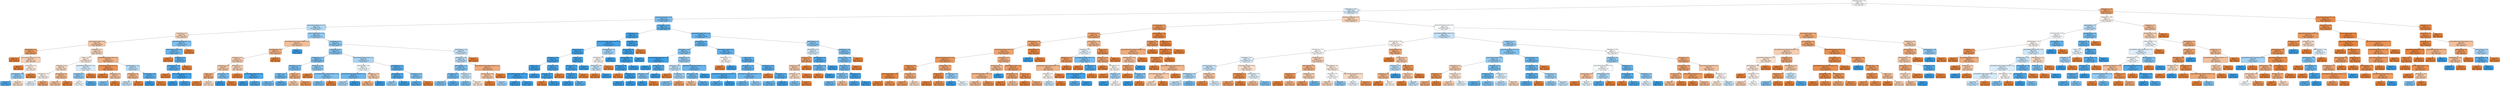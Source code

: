 digraph Tree {
node [shape=box, style="filled, rounded", color="black", fontname=helvetica] ;
edge [fontname=helvetica] ;
0 [label="InternetService_No <= 0.5\ngini = 0.5\nsamples = 3561\nvalue = [2815.21, 2804.87]\nclass = Not Churn", fillcolor="#fffffe"] ;
1 [label="TotalCharges <= -0.45\ngini = 0.49\nsamples = 2820\nvalue = [2102.94, 2637.08]\nclass = Churn", fillcolor="#d7ebfa"] ;
0 -> 1 [labeldistance=2.5, labelangle=45, headlabel="True"] ;
2 [label="InternetService_Fiber optic <= 0.5\ngini = 0.37\nsamples = 1081\nvalue = [547.59, 1664.62]\nclass = Churn", fillcolor="#7abdee"] ;
1 -> 2 ;
3 [label="tenure_indicator_Tenure_0-12 <= 0.5\ngini = 0.47\nsamples = 555\nvalue = [364.61, 598.73]\nclass = Churn", fillcolor="#b2d9f5"] ;
2 -> 3 ;
4 [label="SeniorCitizen <= 0.5\ngini = 0.48\nsamples = 168\nvalue = [130.12, 85.81]\nclass = Not Churn", fillcolor="#f6d4bc"] ;
3 -> 4 ;
5 [label="Contract_Month-to-month <= 0.5\ngini = 0.46\nsamples = 153\nvalue = [123.34, 66.74]\nclass = Not Churn", fillcolor="#f3c5a4"] ;
4 -> 5 ;
6 [label="PaperlessBilling <= 0.5\ngini = 0.3\nsamples = 43\nvalue = [34.56, 7.63]\nclass = Not Churn", fillcolor="#eb9d65"] ;
5 -> 6 ;
7 [label="gini = -0.0\nsamples = 25\nvalue = [22.36, 0.0]\nclass = Not Churn", fillcolor="#e58139"] ;
6 -> 7 ;
8 [label="tenure_indicator_Tenure_12-24 <= 0.5\ngini = 0.47\nsamples = 18\nvalue = [12.2, 7.63]\nclass = Not Churn", fillcolor="#f5d0b5"] ;
6 -> 8 ;
9 [label="gini = 0.0\nsamples = 5\nvalue = [3.39, 0.0]\nclass = Not Churn", fillcolor="#e58139"] ;
8 -> 9 ;
10 [label="OnlineSecurity <= 0.5\ngini = 0.5\nsamples = 13\nvalue = [8.81, 7.63]\nclass = Not Churn", fillcolor="#fceee4"] ;
8 -> 10 ;
11 [label="MonthlyCharges <= -0.25\ngini = 0.43\nsamples = 8\nvalue = [3.39, 7.63]\nclass = Churn", fillcolor="#91c9f1"] ;
10 -> 11 ;
12 [label="gini = 0.19\nsamples = 3\nvalue = [0.68, 5.72]\nclass = Churn", fillcolor="#50a9e8"] ;
11 -> 12 ;
13 [label="gini = 0.48\nsamples = 5\nvalue = [2.71, 1.91]\nclass = Not Churn", fillcolor="#f7dac4"] ;
11 -> 13 ;
14 [label="gini = -0.0\nsamples = 5\nvalue = [5.42, 0.0]\nclass = Not Churn", fillcolor="#e58139"] ;
10 -> 14 ;
15 [label="Dependents <= 0.5\ngini = 0.48\nsamples = 110\nvalue = [88.78, 59.11]\nclass = Not Churn", fillcolor="#f6d5bd"] ;
5 -> 15 ;
16 [label="Partner <= 0.5\ngini = 0.5\nsamples = 71\nvalue = [54.89, 45.76]\nclass = Not Churn", fillcolor="#fbeade"] ;
15 -> 16 ;
17 [label="TechSupport <= 0.5\ngini = 0.49\nsamples = 55\nvalue = [42.7, 30.51]\nclass = Not Churn", fillcolor="#f8dbc6"] ;
16 -> 17 ;
18 [label="OnlineBackup <= 0.5\ngini = 0.5\nsamples = 36\nvalue = [25.08, 22.88]\nclass = Not Churn", fillcolor="#fdf4ee"] ;
17 -> 18 ;
19 [label="gini = 0.5\nsamples = 29\nvalue = [18.3, 20.97]\nclass = Churn", fillcolor="#e6f2fc"] ;
18 -> 19 ;
20 [label="gini = 0.34\nsamples = 7\nvalue = [6.78, 1.91]\nclass = Not Churn", fillcolor="#eca471"] ;
18 -> 20 ;
21 [label="OnlineSecurity <= 0.5\ngini = 0.42\nsamples = 19\nvalue = [17.62, 7.63]\nclass = Not Churn", fillcolor="#f0b88f"] ;
17 -> 21 ;
22 [label="gini = 0.45\nsamples = 16\nvalue = [14.91, 7.63]\nclass = Not Churn", fillcolor="#f2c19e"] ;
21 -> 22 ;
23 [label="gini = -0.0\nsamples = 3\nvalue = [2.71, 0.0]\nclass = Not Churn", fillcolor="#e58139"] ;
21 -> 23 ;
24 [label="PaymentMethod_Mailed check <= 0.5\ngini = 0.49\nsamples = 16\nvalue = [12.2, 15.25]\nclass = Churn", fillcolor="#d7ebfa"] ;
16 -> 24 ;
25 [label="StreamingTV <= 0.5\ngini = 0.43\nsamples = 12\nvalue = [6.78, 15.25]\nclass = Churn", fillcolor="#91c9f1"] ;
24 -> 25 ;
26 [label="gini = 0.5\nsamples = 6\nvalue = [5.42, 5.72]\nclass = Churn", fillcolor="#f5fafe"] ;
25 -> 26 ;
27 [label="gini = 0.22\nsamples = 6\nvalue = [1.36, 9.53]\nclass = Churn", fillcolor="#55abe9"] ;
25 -> 27 ;
28 [label="gini = -0.0\nsamples = 4\nvalue = [5.42, 0.0]\nclass = Not Churn", fillcolor="#e58139"] ;
24 -> 28 ;
29 [label="PaymentMethod_Electronic check <= 0.5\ngini = 0.41\nsamples = 39\nvalue = [33.89, 13.35]\nclass = Not Churn", fillcolor="#efb387"] ;
15 -> 29 ;
30 [label="tenure_indicator_Tenure_24-48 <= 0.5\ngini = 0.21\nsamples = 28\nvalue = [27.79, 3.81]\nclass = Not Churn", fillcolor="#e99254"] ;
29 -> 30 ;
31 [label="gini = 0.0\nsamples = 21\nvalue = [20.33, 0.0]\nclass = Not Churn", fillcolor="#e58139"] ;
30 -> 31 ;
32 [label="TotalCharges <= -0.5\ngini = 0.45\nsamples = 7\nvalue = [7.45, 3.81]\nclass = Not Churn", fillcolor="#f2c19e"] ;
30 -> 32 ;
33 [label="gini = 0.39\nsamples = 4\nvalue = [1.36, 3.81]\nclass = Churn", fillcolor="#7fc0ee"] ;
32 -> 33 ;
34 [label="gini = 0.0\nsamples = 3\nvalue = [6.1, 0.0]\nclass = Not Churn", fillcolor="#e58139"] ;
32 -> 34 ;
35 [label="MonthlyCharges <= -0.41\ngini = 0.48\nsamples = 11\nvalue = [6.1, 9.53]\nclass = Churn", fillcolor="#b8dcf6"] ;
29 -> 35 ;
36 [label="OnlineBackup <= 0.5\ngini = 0.41\nsamples = 6\nvalue = [4.74, 1.91]\nclass = Not Churn", fillcolor="#efb489"] ;
35 -> 36 ;
37 [label="gini = 0.49\nsamples = 3\nvalue = [1.36, 1.91]\nclass = Churn", fillcolor="#c6e3f7"] ;
36 -> 37 ;
38 [label="gini = 0.0\nsamples = 3\nvalue = [3.39, 0.0]\nclass = Not Churn", fillcolor="#e58139"] ;
36 -> 38 ;
39 [label="MonthlyCharges <= 0.08\ngini = 0.26\nsamples = 5\nvalue = [1.36, 7.63]\nclass = Churn", fillcolor="#5caeea"] ;
35 -> 39 ;
40 [label="gini = 0.0\nsamples = 3\nvalue = [0.0, 7.63]\nclass = Churn", fillcolor="#399de5"] ;
39 -> 40 ;
41 [label="gini = -0.0\nsamples = 2\nvalue = [1.36, 0.0]\nclass = Not Churn", fillcolor="#e58139"] ;
39 -> 41 ;
42 [label="PaymentMethod_Mailed check <= 0.5\ngini = 0.39\nsamples = 15\nvalue = [6.78, 19.07]\nclass = Churn", fillcolor="#7fc0ee"] ;
4 -> 42 ;
43 [label="Contract_Month-to-month <= 0.5\ngini = 0.32\nsamples = 13\nvalue = [4.74, 19.07]\nclass = Churn", fillcolor="#6ab5eb"] ;
42 -> 43 ;
44 [label="gini = 0.0\nsamples = 1\nvalue = [1.36, 0.0]\nclass = Not Churn", fillcolor="#e58139"] ;
43 -> 44 ;
45 [label="Dependents <= 0.5\ngini = 0.26\nsamples = 12\nvalue = [3.39, 19.07]\nclass = Churn", fillcolor="#5caeea"] ;
43 -> 45 ;
46 [label="MonthlyCharges <= -0.97\ngini = 0.22\nsamples = 11\nvalue = [2.71, 19.07]\nclass = Churn", fillcolor="#55abe9"] ;
45 -> 46 ;
47 [label="gini = 0.0\nsamples = 3\nvalue = [2.03, 0.0]\nclass = Not Churn", fillcolor="#e58139"] ;
46 -> 47 ;
48 [label="tenure_indicator_Tenure_12-24 <= 0.5\ngini = 0.07\nsamples = 8\nvalue = [0.68, 19.07]\nclass = Churn", fillcolor="#40a0e6"] ;
46 -> 48 ;
49 [label="gini = 0.0\nsamples = 2\nvalue = [0.0, 5.72]\nclass = Churn", fillcolor="#399de5"] ;
48 -> 49 ;
50 [label="gini = 0.09\nsamples = 6\nvalue = [0.68, 13.35]\nclass = Churn", fillcolor="#43a2e6"] ;
48 -> 50 ;
51 [label="gini = -0.0\nsamples = 1\nvalue = [0.68, 0.0]\nclass = Not Churn", fillcolor="#e58139"] ;
45 -> 51 ;
52 [label="gini = 0.0\nsamples = 2\nvalue = [2.03, 0.0]\nclass = Not Churn", fillcolor="#e58139"] ;
42 -> 52 ;
53 [label="Contract_Month-to-month <= 0.5\ngini = 0.43\nsamples = 387\nvalue = [234.49, 512.92]\nclass = Churn", fillcolor="#94caf1"] ;
3 -> 53 ;
54 [label="PaymentMethod_Bank transfer (automatic) <= 0.5\ngini = 0.44\nsamples = 32\nvalue = [31.17, 15.25]\nclass = Not Churn", fillcolor="#f2bf9a"] ;
53 -> 54 ;
55 [label="DeviceProtection <= 0.5\ngini = 0.39\nsamples = 31\nvalue = [31.17, 11.44]\nclass = Not Churn", fillcolor="#efaf82"] ;
54 -> 55 ;
56 [label="TechSupport <= 0.5\ngini = 0.47\nsamples = 19\nvalue = [18.98, 11.44]\nclass = Not Churn", fillcolor="#f5cdb0"] ;
55 -> 56 ;
57 [label="OnlineSecurity <= 0.5\ngini = 0.46\nsamples = 7\nvalue = [6.78, 3.81]\nclass = Not Churn", fillcolor="#f4c8a8"] ;
56 -> 57 ;
58 [label="Partner <= 0.5\ngini = 0.36\nsamples = 5\nvalue = [6.1, 1.91]\nclass = Not Churn", fillcolor="#eda877"] ;
57 -> 58 ;
59 [label="gini = 0.0\nsamples = 2\nvalue = [3.39, 0.0]\nclass = Not Churn", fillcolor="#e58139"] ;
58 -> 59 ;
60 [label="gini = 0.48\nsamples = 3\nvalue = [2.71, 1.91]\nclass = Not Churn", fillcolor="#f7dac4"] ;
58 -> 60 ;
61 [label="TotalCharges <= -0.85\ngini = 0.39\nsamples = 2\nvalue = [0.68, 1.91]\nclass = Churn", fillcolor="#7fc0ee"] ;
57 -> 61 ;
62 [label="gini = 0.0\nsamples = 1\nvalue = [0.0, 1.91]\nclass = Churn", fillcolor="#399de5"] ;
61 -> 62 ;
63 [label="gini = -0.0\nsamples = 1\nvalue = [0.68, 0.0]\nclass = Not Churn", fillcolor="#e58139"] ;
61 -> 63 ;
64 [label="TotalCharges <= -0.7\ngini = 0.47\nsamples = 12\nvalue = [12.2, 7.63]\nclass = Not Churn", fillcolor="#f5d0b5"] ;
56 -> 64 ;
65 [label="gini = -0.0\nsamples = 9\nvalue = [11.52, 0.0]\nclass = Not Churn", fillcolor="#e58139"] ;
64 -> 65 ;
66 [label="PaymentMethod_Mailed check <= 0.5\ngini = 0.15\nsamples = 3\nvalue = [0.68, 7.63]\nclass = Churn", fillcolor="#4ba6e7"] ;
64 -> 66 ;
67 [label="gini = 0.0\nsamples = 1\nvalue = [0.0, 1.91]\nclass = Churn", fillcolor="#399de5"] ;
66 -> 67 ;
68 [label="gini = 0.19\nsamples = 2\nvalue = [0.68, 5.72]\nclass = Churn", fillcolor="#50a9e8"] ;
66 -> 68 ;
69 [label="gini = 0.0\nsamples = 12\nvalue = [12.2, 0.0]\nclass = Not Churn", fillcolor="#e58139"] ;
55 -> 69 ;
70 [label="gini = -0.0\nsamples = 1\nvalue = [0.0, 3.81]\nclass = Churn", fillcolor="#399de5"] ;
54 -> 70 ;
71 [label="OnlineBackup <= 0.5\ngini = 0.41\nsamples = 355\nvalue = [203.31, 497.67]\nclass = Churn", fillcolor="#8ac5f0"] ;
53 -> 71 ;
72 [label="TechSupport <= 0.5\ngini = 0.39\nsamples = 283\nvalue = [155.87, 429.03]\nclass = Churn", fillcolor="#81c1ee"] ;
71 -> 72 ;
73 [label="MultipleLines <= 0.5\ngini = 0.37\nsamples = 222\nvalue = [115.89, 358.47]\nclass = Churn", fillcolor="#79bded"] ;
72 -> 73 ;
74 [label="TotalCharges <= -0.81\ngini = 0.36\nsamples = 197\nvalue = [100.3, 322.25]\nclass = Churn", fillcolor="#77bced"] ;
73 -> 74 ;
75 [label="Partner <= 0.5\ngini = 0.33\nsamples = 176\nvalue = [82.68, 316.53]\nclass = Churn", fillcolor="#6db7ec"] ;
74 -> 75 ;
76 [label="gini = 0.35\nsamples = 144\nvalue = [70.48, 244.07]\nclass = Churn", fillcolor="#72b9ed"] ;
75 -> 76 ;
77 [label="gini = 0.25\nsamples = 32\nvalue = [12.2, 72.46]\nclass = Churn", fillcolor="#5aade9"] ;
75 -> 77 ;
78 [label="Partner <= 0.5\ngini = 0.37\nsamples = 21\nvalue = [17.62, 5.72]\nclass = Not Churn", fillcolor="#edaa79"] ;
74 -> 78 ;
79 [label="gini = 0.46\nsamples = 9\nvalue = [6.78, 3.81]\nclass = Not Churn", fillcolor="#f4c8a8"] ;
78 -> 79 ;
80 [label="gini = 0.25\nsamples = 12\nvalue = [10.84, 1.91]\nclass = Not Churn", fillcolor="#ea975c"] ;
78 -> 80 ;
81 [label="TotalCharges <= -0.99\ngini = 0.42\nsamples = 25\nvalue = [15.59, 36.23]\nclass = Churn", fillcolor="#8ec7f0"] ;
73 -> 81 ;
82 [label="gini = 0.0\nsamples = 2\nvalue = [2.71, 0.0]\nclass = Not Churn", fillcolor="#e58139"] ;
81 -> 82 ;
83 [label="PaymentMethod_Bank transfer (automatic) <= 0.5\ngini = 0.39\nsamples = 23\nvalue = [12.88, 36.23]\nclass = Churn", fillcolor="#7fc0ee"] ;
81 -> 83 ;
84 [label="gini = 0.37\nsamples = 21\nvalue = [11.52, 36.23]\nclass = Churn", fillcolor="#78bced"] ;
83 -> 84 ;
85 [label="gini = 0.0\nsamples = 2\nvalue = [1.36, 0.0]\nclass = Not Churn", fillcolor="#e58139"] ;
83 -> 85 ;
86 [label="PaymentMethod_Electronic check <= 0.5\ngini = 0.46\nsamples = 61\nvalue = [39.98, 70.55]\nclass = Churn", fillcolor="#a9d5f4"] ;
72 -> 86 ;
87 [label="MonthlyCharges <= -0.5\ngini = 0.5\nsamples = 45\nvalue = [35.24, 38.14]\nclass = Churn", fillcolor="#f0f8fd"] ;
86 -> 87 ;
88 [label="PaymentMethod_Bank transfer (automatic) <= 0.5\ngini = 0.33\nsamples = 12\nvalue = [5.42, 20.97]\nclass = Churn", fillcolor="#6cb6ec"] ;
87 -> 88 ;
89 [label="gini = 0.46\nsamples = 10\nvalue = [5.42, 9.53]\nclass = Churn", fillcolor="#aad5f4"] ;
88 -> 89 ;
90 [label="gini = 0.0\nsamples = 2\nvalue = [0.0, 11.44]\nclass = Churn", fillcolor="#399de5"] ;
88 -> 90 ;
91 [label="TotalCharges <= -0.72\ngini = 0.46\nsamples = 33\nvalue = [29.82, 17.16]\nclass = Not Churn", fillcolor="#f4caab"] ;
87 -> 91 ;
92 [label="gini = 0.4\nsamples = 31\nvalue = [29.82, 11.44]\nclass = Not Churn", fillcolor="#efb185"] ;
91 -> 92 ;
93 [label="gini = -0.0\nsamples = 2\nvalue = [0.0, 5.72]\nclass = Churn", fillcolor="#399de5"] ;
91 -> 93 ;
94 [label="DeviceProtection <= 0.5\ngini = 0.22\nsamples = 16\nvalue = [4.74, 32.42]\nclass = Churn", fillcolor="#56abe9"] ;
86 -> 94 ;
95 [label="PaperlessBilling <= 0.5\ngini = 0.19\nsamples = 12\nvalue = [3.39, 28.6]\nclass = Churn", fillcolor="#50a9e8"] ;
94 -> 95 ;
96 [label="gini = 0.44\nsamples = 4\nvalue = [2.71, 5.72]\nclass = Churn", fillcolor="#97cbf1"] ;
95 -> 96 ;
97 [label="gini = 0.06\nsamples = 8\nvalue = [0.68, 22.88]\nclass = Churn", fillcolor="#3fa0e6"] ;
95 -> 97 ;
98 [label="TotalCharges <= -0.76\ngini = 0.39\nsamples = 4\nvalue = [1.36, 3.81]\nclass = Churn", fillcolor="#7fc0ee"] ;
94 -> 98 ;
99 [label="gini = 0.26\nsamples = 3\nvalue = [0.68, 3.81]\nclass = Churn", fillcolor="#5caeea"] ;
98 -> 99 ;
100 [label="gini = 0.0\nsamples = 1\nvalue = [0.68, 0.0]\nclass = Not Churn", fillcolor="#e58139"] ;
98 -> 100 ;
101 [label="MonthlyCharges <= 0.34\ngini = 0.48\nsamples = 72\nvalue = [47.44, 68.64]\nclass = Churn", fillcolor="#c2e1f7"] ;
71 -> 101 ;
102 [label="TotalCharges <= -0.86\ngini = 0.48\nsamples = 69\nvalue = [44.05, 68.64]\nclass = Churn", fillcolor="#b8dcf6"] ;
101 -> 102 ;
103 [label="StreamingMovies <= 0.5\ngini = 0.38\nsamples = 44\nvalue = [21.01, 61.02]\nclass = Churn", fillcolor="#7dbfee"] ;
102 -> 103 ;
104 [label="TechSupport <= 0.5\ngini = 0.34\nsamples = 35\nvalue = [14.23, 51.48]\nclass = Churn", fillcolor="#70b8ec"] ;
103 -> 104 ;
105 [label="gini = 0.38\nsamples = 28\nvalue = [11.52, 34.32]\nclass = Churn", fillcolor="#7bbeee"] ;
104 -> 105 ;
106 [label="gini = 0.24\nsamples = 7\nvalue = [2.71, 17.16]\nclass = Churn", fillcolor="#58ace9"] ;
104 -> 106 ;
107 [label="StreamingTV <= 0.5\ngini = 0.49\nsamples = 9\nvalue = [6.78, 9.53]\nclass = Churn", fillcolor="#c6e3f7"] ;
103 -> 107 ;
108 [label="gini = 0.39\nsamples = 4\nvalue = [2.03, 5.72]\nclass = Churn", fillcolor="#7fc0ee"] ;
107 -> 108 ;
109 [label="gini = 0.49\nsamples = 5\nvalue = [4.74, 3.81]\nclass = Not Churn", fillcolor="#fae6d8"] ;
107 -> 109 ;
110 [label="PaymentMethod_Bank transfer (automatic) <= 0.5\ngini = 0.37\nsamples = 25\nvalue = [23.04, 7.63]\nclass = Not Churn", fillcolor="#eeab7b"] ;
102 -> 110 ;
111 [label="MonthlyCharges <= -0.29\ngini = 0.45\nsamples = 18\nvalue = [14.23, 7.63]\nclass = Not Churn", fillcolor="#f3c5a3"] ;
110 -> 111 ;
112 [label="gini = 0.0\nsamples = 9\nvalue = [10.17, 0.0]\nclass = Not Churn", fillcolor="#e58139"] ;
111 -> 112 ;
113 [label="gini = 0.45\nsamples = 9\nvalue = [4.07, 7.63]\nclass = Churn", fillcolor="#a3d1f3"] ;
111 -> 113 ;
114 [label="gini = 0.0\nsamples = 7\nvalue = [8.81, 0.0]\nclass = Not Churn", fillcolor="#e58139"] ;
110 -> 114 ;
115 [label="gini = 0.0\nsamples = 3\nvalue = [3.39, 0.0]\nclass = Not Churn", fillcolor="#e58139"] ;
101 -> 115 ;
116 [label="TotalCharges <= -0.95\ngini = 0.25\nsamples = 526\nvalue = [182.98, 1065.89]\nclass = Churn", fillcolor="#5baee9"] ;
2 -> 116 ;
117 [label="MultipleLines <= 0.5\ngini = 0.08\nsamples = 127\nvalue = [14.23, 322.25]\nclass = Churn", fillcolor="#42a1e6"] ;
116 -> 117 ;
118 [label="PaymentMethod_Credit card (automatic) <= 0.5\ngini = 0.09\nsamples = 94\nvalue = [11.52, 223.09]\nclass = Churn", fillcolor="#43a2e6"] ;
117 -> 118 ;
119 [label="StreamingTV <= 0.5\ngini = 0.08\nsamples = 89\nvalue = [9.49, 219.28]\nclass = Churn", fillcolor="#42a1e6"] ;
118 -> 119 ;
120 [label="TotalCharges <= -0.98\ngini = 0.08\nsamples = 66\nvalue = [6.78, 162.08]\nclass = Churn", fillcolor="#41a1e6"] ;
119 -> 120 ;
121 [label="Partner <= 0.5\ngini = 0.03\nsamples = 36\nvalue = [1.36, 93.43]\nclass = Churn", fillcolor="#3c9ee5"] ;
120 -> 121 ;
122 [label="PaymentMethod_Electronic check <= 0.5\ngini = 0.04\nsamples = 27\nvalue = [1.36, 74.36]\nclass = Churn", fillcolor="#3d9fe5"] ;
121 -> 122 ;
123 [label="gini = 0.0\nsamples = 4\nvalue = [0.0, 11.44]\nclass = Churn", fillcolor="#399de5"] ;
122 -> 123 ;
124 [label="gini = 0.04\nsamples = 23\nvalue = [1.36, 62.92]\nclass = Churn", fillcolor="#3d9fe6"] ;
122 -> 124 ;
125 [label="gini = 0.0\nsamples = 9\nvalue = [0.0, 19.07]\nclass = Churn", fillcolor="#399de5"] ;
121 -> 125 ;
126 [label="TechSupport <= 0.5\ngini = 0.14\nsamples = 30\nvalue = [5.42, 68.64]\nclass = Churn", fillcolor="#49a5e7"] ;
120 -> 126 ;
127 [label="TotalCharges <= -0.98\ngini = 0.07\nsamples = 27\nvalue = [2.71, 68.64]\nclass = Churn", fillcolor="#41a1e6"] ;
126 -> 127 ;
128 [label="gini = 0.0\nsamples = 1\nvalue = [1.36, 0.0]\nclass = Not Churn", fillcolor="#e58139"] ;
127 -> 128 ;
129 [label="gini = 0.04\nsamples = 26\nvalue = [1.36, 68.64]\nclass = Churn", fillcolor="#3d9fe6"] ;
127 -> 129 ;
130 [label="gini = -0.0\nsamples = 3\nvalue = [2.71, 0.0]\nclass = Not Churn", fillcolor="#e58139"] ;
126 -> 130 ;
131 [label="Partner <= 0.5\ngini = 0.09\nsamples = 23\nvalue = [2.71, 57.2]\nclass = Churn", fillcolor="#42a2e6"] ;
119 -> 131 ;
132 [label="TotalCharges <= -0.97\ngini = 0.1\nsamples = 20\nvalue = [2.71, 47.67]\nclass = Churn", fillcolor="#44a3e6"] ;
131 -> 132 ;
133 [label="Dependents <= 0.5\ngini = 0.08\nsamples = 19\nvalue = [2.03, 47.67]\nclass = Churn", fillcolor="#41a1e6"] ;
132 -> 133 ;
134 [label="gini = 0.03\nsamples = 16\nvalue = [0.68, 40.04]\nclass = Churn", fillcolor="#3c9fe5"] ;
133 -> 134 ;
135 [label="gini = 0.26\nsamples = 3\nvalue = [1.36, 7.63]\nclass = Churn", fillcolor="#5caeea"] ;
133 -> 135 ;
136 [label="gini = 0.0\nsamples = 1\nvalue = [0.68, 0.0]\nclass = Not Churn", fillcolor="#e58139"] ;
132 -> 136 ;
137 [label="gini = 0.0\nsamples = 3\nvalue = [0.0, 9.53]\nclass = Churn", fillcolor="#399de5"] ;
131 -> 137 ;
138 [label="StreamingMovies <= 0.5\ngini = 0.45\nsamples = 5\nvalue = [2.03, 3.81]\nclass = Churn", fillcolor="#a3d1f3"] ;
118 -> 138 ;
139 [label="OnlineBackup <= 0.5\ngini = 0.5\nsamples = 4\nvalue = [2.03, 1.91]\nclass = Not Churn", fillcolor="#fdf7f3"] ;
138 -> 139 ;
140 [label="TotalCharges <= -0.97\ngini = 0.49\nsamples = 3\nvalue = [1.36, 1.91]\nclass = Churn", fillcolor="#c6e3f7"] ;
139 -> 140 ;
141 [label="gini = -0.0\nsamples = 2\nvalue = [1.36, 0.0]\nclass = Not Churn", fillcolor="#e58139"] ;
140 -> 141 ;
142 [label="gini = 0.0\nsamples = 1\nvalue = [0.0, 1.91]\nclass = Churn", fillcolor="#399de5"] ;
140 -> 142 ;
143 [label="gini = 0.0\nsamples = 1\nvalue = [0.68, 0.0]\nclass = Not Churn", fillcolor="#e58139"] ;
139 -> 143 ;
144 [label="gini = -0.0\nsamples = 1\nvalue = [0.0, 1.91]\nclass = Churn", fillcolor="#399de5"] ;
138 -> 144 ;
145 [label="OnlineBackup <= 0.5\ngini = 0.05\nsamples = 33\nvalue = [2.71, 99.15]\nclass = Churn", fillcolor="#3ea0e6"] ;
117 -> 145 ;
146 [label="OnlineSecurity <= 0.5\ngini = 0.04\nsamples = 32\nvalue = [2.03, 99.15]\nclass = Churn", fillcolor="#3d9fe6"] ;
145 -> 146 ;
147 [label="StreamingMovies <= 0.5\ngini = 0.04\nsamples = 30\nvalue = [2.03, 91.53]\nclass = Churn", fillcolor="#3d9fe6"] ;
146 -> 147 ;
148 [label="TotalCharges <= -0.98\ngini = 0.06\nsamples = 22\nvalue = [2.03, 68.64]\nclass = Churn", fillcolor="#3fa0e6"] ;
147 -> 148 ;
149 [label="gini = 0.0\nsamples = 1\nvalue = [1.36, 0.0]\nclass = Not Churn", fillcolor="#e58139"] ;
148 -> 149 ;
150 [label="StreamingTV <= 0.5\ngini = 0.02\nsamples = 21\nvalue = [0.68, 68.64]\nclass = Churn", fillcolor="#3b9ee5"] ;
148 -> 150 ;
151 [label="gini = 0.02\nsamples = 19\nvalue = [0.68, 61.02]\nclass = Churn", fillcolor="#3b9ee5"] ;
150 -> 151 ;
152 [label="gini = 0.0\nsamples = 2\nvalue = [0.0, 7.63]\nclass = Churn", fillcolor="#399de5"] ;
150 -> 152 ;
153 [label="gini = 0.0\nsamples = 8\nvalue = [0.0, 22.88]\nclass = Churn", fillcolor="#399de5"] ;
147 -> 153 ;
154 [label="gini = 0.0\nsamples = 2\nvalue = [0.0, 7.63]\nclass = Churn", fillcolor="#399de5"] ;
146 -> 154 ;
155 [label="gini = -0.0\nsamples = 1\nvalue = [0.68, 0.0]\nclass = Not Churn", fillcolor="#e58139"] ;
145 -> 155 ;
156 [label="PaymentMethod_Mailed check <= 0.5\ngini = 0.3\nsamples = 399\nvalue = [168.75, 743.64]\nclass = Churn", fillcolor="#66b3eb"] ;
116 -> 156 ;
157 [label="PaperlessBilling <= 0.5\ngini = 0.28\nsamples = 349\nvalue = [140.29, 675.0]\nclass = Churn", fillcolor="#62b1ea"] ;
156 -> 157 ;
158 [label="TotalCharges <= -0.92\ngini = 0.39\nsamples = 68\nvalue = [37.95, 106.78]\nclass = Churn", fillcolor="#7fc0ee"] ;
157 -> 158 ;
159 [label="PaymentMethod_Electronic check <= 0.5\ngini = 0.05\nsamples = 9\nvalue = [0.68, 24.79]\nclass = Churn", fillcolor="#3ea0e6"] ;
158 -> 159 ;
160 [label="gini = 0.0\nsamples = 5\nvalue = [0.0, 19.07]\nclass = Churn", fillcolor="#399de5"] ;
159 -> 160 ;
161 [label="TotalCharges <= -0.94\ngini = 0.19\nsamples = 4\nvalue = [0.68, 5.72]\nclass = Churn", fillcolor="#50a9e8"] ;
159 -> 161 ;
162 [label="TotalCharges <= -0.94\ngini = 0.39\nsamples = 2\nvalue = [0.68, 1.91]\nclass = Churn", fillcolor="#7fc0ee"] ;
161 -> 162 ;
163 [label="gini = 0.0\nsamples = 1\nvalue = [0.0, 1.91]\nclass = Churn", fillcolor="#399de5"] ;
162 -> 163 ;
164 [label="gini = -0.0\nsamples = 1\nvalue = [0.68, 0.0]\nclass = Not Churn", fillcolor="#e58139"] ;
162 -> 164 ;
165 [label="gini = -0.0\nsamples = 2\nvalue = [0.0, 3.81]\nclass = Churn", fillcolor="#399de5"] ;
161 -> 165 ;
166 [label="MultipleLines <= 0.5\ngini = 0.43\nsamples = 59\nvalue = [37.27, 81.99]\nclass = Churn", fillcolor="#93caf1"] ;
158 -> 166 ;
167 [label="TotalCharges <= -0.92\ngini = 0.48\nsamples = 37\nvalue = [27.79, 41.95]\nclass = Churn", fillcolor="#bcdef6"] ;
166 -> 167 ;
168 [label="gini = 0.0\nsamples = 3\nvalue = [5.42, 0.0]\nclass = Not Churn", fillcolor="#e58139"] ;
167 -> 168 ;
169 [label="OnlineBackup <= 0.5\ngini = 0.45\nsamples = 34\nvalue = [22.36, 41.95]\nclass = Churn", fillcolor="#a3d1f3"] ;
167 -> 169 ;
170 [label="gini = 0.39\nsamples = 25\nvalue = [14.23, 40.04]\nclass = Churn", fillcolor="#7fc0ee"] ;
169 -> 170 ;
171 [label="gini = 0.31\nsamples = 9\nvalue = [8.13, 1.91]\nclass = Not Churn", fillcolor="#eb9f67"] ;
169 -> 171 ;
172 [label="PaymentMethod_Credit card (automatic) <= 0.5\ngini = 0.31\nsamples = 22\nvalue = [9.49, 40.04]\nclass = Churn", fillcolor="#68b4eb"] ;
166 -> 172 ;
173 [label="TotalCharges <= -0.88\ngini = 0.35\nsamples = 20\nvalue = [9.49, 32.42]\nclass = Churn", fillcolor="#73baed"] ;
172 -> 173 ;
174 [label="gini = 0.43\nsamples = 4\nvalue = [4.07, 1.91]\nclass = Not Churn", fillcolor="#f1bc96"] ;
173 -> 174 ;
175 [label="gini = 0.26\nsamples = 16\nvalue = [5.42, 30.51]\nclass = Churn", fillcolor="#5caeea"] ;
173 -> 175 ;
176 [label="gini = 0.0\nsamples = 2\nvalue = [0.0, 7.63]\nclass = Churn", fillcolor="#399de5"] ;
172 -> 176 ;
177 [label="Contract_Month-to-month <= 0.5\ngini = 0.26\nsamples = 281\nvalue = [102.33, 568.22]\nclass = Churn", fillcolor="#5dafea"] ;
157 -> 177 ;
178 [label="OnlineBackup <= 0.5\ngini = 0.5\nsamples = 3\nvalue = [2.03, 1.91]\nclass = Not Churn", fillcolor="#fdf7f3"] ;
177 -> 178 ;
179 [label="gini = 0.0\nsamples = 2\nvalue = [2.03, 0.0]\nclass = Not Churn", fillcolor="#e58139"] ;
178 -> 179 ;
180 [label="gini = -0.0\nsamples = 1\nvalue = [0.0, 1.91]\nclass = Churn", fillcolor="#399de5"] ;
178 -> 180 ;
181 [label="Partner <= 0.5\ngini = 0.26\nsamples = 278\nvalue = [100.3, 566.31]\nclass = Churn", fillcolor="#5caeea"] ;
177 -> 181 ;
182 [label="TotalCharges <= -0.79\ngini = 0.27\nsamples = 197\nvalue = [72.52, 377.54]\nclass = Churn", fillcolor="#5fb0ea"] ;
181 -> 182 ;
183 [label="PaymentMethod_Bank transfer (automatic) <= 0.5\ngini = 0.18\nsamples = 83\nvalue = [19.65, 181.14]\nclass = Churn", fillcolor="#4ea8e8"] ;
182 -> 183 ;
184 [label="gini = 0.21\nsamples = 73\nvalue = [19.65, 144.92]\nclass = Churn", fillcolor="#54aae9"] ;
183 -> 184 ;
185 [label="gini = 0.0\nsamples = 10\nvalue = [0.0, 36.23]\nclass = Churn", fillcolor="#399de5"] ;
183 -> 185 ;
186 [label="PaymentMethod_Credit card (automatic) <= 0.5\ngini = 0.33\nsamples = 114\nvalue = [52.86, 196.4]\nclass = Churn", fillcolor="#6eb7ec"] ;
182 -> 186 ;
187 [label="gini = 0.32\nsamples = 96\nvalue = [43.37, 175.42]\nclass = Churn", fillcolor="#6ab5eb"] ;
186 -> 187 ;
188 [label="gini = 0.43\nsamples = 18\nvalue = [9.49, 20.97]\nclass = Churn", fillcolor="#93c9f1"] ;
186 -> 188 ;
189 [label="TotalCharges <= -0.95\ngini = 0.22\nsamples = 81\nvalue = [27.79, 188.77]\nclass = Churn", fillcolor="#56abe9"] ;
181 -> 189 ;
190 [label="gini = 0.0\nsamples = 2\nvalue = [2.03, 0.0]\nclass = Not Churn", fillcolor="#e58139"] ;
189 -> 190 ;
191 [label="StreamingTV <= 0.5\ngini = 0.21\nsamples = 79\nvalue = [25.75, 188.77]\nclass = Churn", fillcolor="#54aae9"] ;
189 -> 191 ;
192 [label="gini = 0.3\nsamples = 49\nvalue = [23.04, 102.97]\nclass = Churn", fillcolor="#65b3eb"] ;
191 -> 192 ;
193 [label="gini = 0.06\nsamples = 30\nvalue = [2.71, 85.81]\nclass = Churn", fillcolor="#3fa0e6"] ;
191 -> 193 ;
194 [label="PaperlessBilling <= 0.5\ngini = 0.41\nsamples = 50\nvalue = [28.46, 68.64]\nclass = Churn", fillcolor="#8bc6f0"] ;
156 -> 194 ;
195 [label="TotalCharges <= -0.77\ngini = 0.49\nsamples = 12\nvalue = [10.17, 13.35]\nclass = Churn", fillcolor="#d0e8f9"] ;
194 -> 195 ;
196 [label="StreamingTV <= 0.5\ngini = 0.29\nsamples = 8\nvalue = [8.81, 1.91]\nclass = Not Churn", fillcolor="#eb9c64"] ;
195 -> 196 ;
197 [label="SeniorCitizen <= 0.5\ngini = 0.46\nsamples = 5\nvalue = [3.39, 1.91]\nclass = Not Churn", fillcolor="#f4c8a8"] ;
196 -> 197 ;
198 [label="TotalCharges <= -0.87\ngini = 0.48\nsamples = 4\nvalue = [2.71, 1.91]\nclass = Not Churn", fillcolor="#f7dac4"] ;
197 -> 198 ;
199 [label="gini = 0.39\nsamples = 2\nvalue = [0.68, 1.91]\nclass = Churn", fillcolor="#7fc0ee"] ;
198 -> 199 ;
200 [label="gini = 0.0\nsamples = 2\nvalue = [2.03, 0.0]\nclass = Not Churn", fillcolor="#e58139"] ;
198 -> 200 ;
201 [label="gini = 0.0\nsamples = 1\nvalue = [0.68, 0.0]\nclass = Not Churn", fillcolor="#e58139"] ;
197 -> 201 ;
202 [label="gini = 0.0\nsamples = 3\nvalue = [5.42, 0.0]\nclass = Not Churn", fillcolor="#e58139"] ;
196 -> 202 ;
203 [label="DeviceProtection <= 0.5\ngini = 0.19\nsamples = 4\nvalue = [1.36, 11.44]\nclass = Churn", fillcolor="#50a9e8"] ;
195 -> 203 ;
204 [label="MonthlyCharges <= 0.59\ngini = 0.31\nsamples = 2\nvalue = [1.36, 5.72]\nclass = Churn", fillcolor="#68b4eb"] ;
203 -> 204 ;
205 [label="gini = 0.0\nsamples = 1\nvalue = [1.36, 0.0]\nclass = Not Churn", fillcolor="#e58139"] ;
204 -> 205 ;
206 [label="gini = 0.0\nsamples = 1\nvalue = [0.0, 5.72]\nclass = Churn", fillcolor="#399de5"] ;
204 -> 206 ;
207 [label="gini = 0.0\nsamples = 2\nvalue = [0.0, 5.72]\nclass = Churn", fillcolor="#399de5"] ;
203 -> 207 ;
208 [label="TotalCharges <= -0.48\ngini = 0.37\nsamples = 38\nvalue = [18.3, 55.3]\nclass = Churn", fillcolor="#7bbdee"] ;
194 -> 208 ;
209 [label="Contract_One year <= 0.5\ngini = 0.36\nsamples = 37\nvalue = [16.94, 55.3]\nclass = Churn", fillcolor="#76bbed"] ;
208 -> 209 ;
210 [label="SeniorCitizen <= 0.5\ngini = 0.33\nsamples = 36\nvalue = [14.23, 55.3]\nclass = Churn", fillcolor="#6cb6ec"] ;
209 -> 210 ;
211 [label="OnlineBackup <= 0.5\ngini = 0.39\nsamples = 28\nvalue = [13.55, 38.14]\nclass = Churn", fillcolor="#7fc0ee"] ;
210 -> 211 ;
212 [label="gini = 0.33\nsamples = 24\nvalue = [9.49, 36.23]\nclass = Churn", fillcolor="#6db7ec"] ;
211 -> 212 ;
213 [label="gini = 0.43\nsamples = 4\nvalue = [4.07, 1.91]\nclass = Not Churn", fillcolor="#f1bc96"] ;
211 -> 213 ;
214 [label="TechSupport <= 0.5\ngini = 0.07\nsamples = 8\nvalue = [0.68, 17.16]\nclass = Churn", fillcolor="#41a1e6"] ;
210 -> 214 ;
215 [label="gini = 0.15\nsamples = 5\nvalue = [0.68, 7.63]\nclass = Churn", fillcolor="#4ba6e7"] ;
214 -> 215 ;
216 [label="gini = 0.0\nsamples = 3\nvalue = [0.0, 9.53]\nclass = Churn", fillcolor="#399de5"] ;
214 -> 216 ;
217 [label="gini = -0.0\nsamples = 1\nvalue = [2.71, 0.0]\nclass = Not Churn", fillcolor="#e58139"] ;
209 -> 217 ;
218 [label="gini = 0.0\nsamples = 1\nvalue = [1.36, 0.0]\nclass = Not Churn", fillcolor="#e58139"] ;
208 -> 218 ;
219 [label="InternetService_Fiber optic <= 0.5\ngini = 0.47\nsamples = 1739\nvalue = [1555.35, 972.46]\nclass = Not Churn", fillcolor="#f5d0b5"] ;
1 -> 219 ;
220 [label="Contract_Two year <= 0.5\ngini = 0.25\nsamples = 707\nvalue = [729.89, 122.03]\nclass = Not Churn", fillcolor="#e9965a"] ;
219 -> 220 ;
221 [label="SeniorCitizen <= 0.5\ngini = 0.34\nsamples = 404\nvalue = [412.05, 112.5]\nclass = Not Churn", fillcolor="#eca36f"] ;
220 -> 221 ;
222 [label="MonthlyCharges <= 0.52\ngini = 0.32\nsamples = 350\nvalue = [361.9, 91.53]\nclass = Not Churn", fillcolor="#eca16b"] ;
221 -> 222 ;
223 [label="tenure_indicator_Tenure_24-48 <= 0.5\ngini = 0.34\nsamples = 318\nvalue = [321.91, 89.62]\nclass = Not Churn", fillcolor="#eca470"] ;
222 -> 223 ;
224 [label="tenure_indicator_Tenure_12-24 <= 0.5\ngini = 0.25\nsamples = 142\nvalue = [148.42, 24.79]\nclass = Not Churn", fillcolor="#e9965a"] ;
223 -> 224 ;
225 [label="MultipleLines <= 0.5\ngini = 0.21\nsamples = 109\nvalue = [114.53, 15.25]\nclass = Not Churn", fillcolor="#e89253"] ;
224 -> 225 ;
226 [label="Contract_Month-to-month <= 0.5\ngini = 0.09\nsamples = 70\nvalue = [78.61, 3.81]\nclass = Not Churn", fillcolor="#e68743"] ;
225 -> 226 ;
227 [label="gini = -0.0\nsamples = 49\nvalue = [54.22, 0.0]\nclass = Not Churn", fillcolor="#e58139"] ;
226 -> 227 ;
228 [label="gini = 0.23\nsamples = 21\nvalue = [24.4, 3.81]\nclass = Not Churn", fillcolor="#e99558"] ;
226 -> 228 ;
229 [label="StreamingTV <= 0.5\ngini = 0.37\nsamples = 39\nvalue = [35.92, 11.44]\nclass = Not Churn", fillcolor="#eda978"] ;
225 -> 229 ;
230 [label="gini = 0.28\nsamples = 27\nvalue = [27.79, 5.72]\nclass = Not Churn", fillcolor="#ea9b62"] ;
229 -> 230 ;
231 [label="gini = 0.48\nsamples = 12\nvalue = [8.13, 5.72]\nclass = Not Churn", fillcolor="#f7dac4"] ;
229 -> 231 ;
232 [label="MonthlyCharges <= 0.4\ngini = 0.34\nsamples = 33\nvalue = [33.89, 9.53]\nclass = Not Churn", fillcolor="#eca471"] ;
224 -> 232 ;
233 [label="TechSupport <= 0.5\ngini = 0.11\nsamples = 28\nvalue = [30.5, 1.91]\nclass = Not Churn", fillcolor="#e78945"] ;
232 -> 233 ;
234 [label="gini = 0.0\nsamples = 13\nvalue = [14.91, 0.0]\nclass = Not Churn", fillcolor="#e58139"] ;
233 -> 234 ;
235 [label="gini = 0.19\nsamples = 15\nvalue = [15.59, 1.91]\nclass = Not Churn", fillcolor="#e89051"] ;
233 -> 235 ;
236 [label="StreamingMovies <= 0.5\ngini = 0.43\nsamples = 5\nvalue = [3.39, 7.63]\nclass = Churn", fillcolor="#91c9f1"] ;
232 -> 236 ;
237 [label="gini = 0.0\nsamples = 1\nvalue = [0.0, 3.81]\nclass = Churn", fillcolor="#399de5"] ;
236 -> 237 ;
238 [label="gini = 0.5\nsamples = 4\nvalue = [3.39, 3.81]\nclass = Churn", fillcolor="#e9f4fc"] ;
236 -> 238 ;
239 [label="MultipleLines <= 0.5\ngini = 0.4\nsamples = 176\nvalue = [173.49, 64.83]\nclass = Not Churn", fillcolor="#efb083"] ;
223 -> 239 ;
240 [label="MonthlyCharges <= 0.5\ngini = 0.42\nsamples = 130\nvalue = [128.09, 55.3]\nclass = Not Churn", fillcolor="#f0b78e"] ;
239 -> 240 ;
241 [label="PaymentMethod_Electronic check <= 0.5\ngini = 0.4\nsamples = 128\nvalue = [128.09, 49.58]\nclass = Not Churn", fillcolor="#efb286"] ;
240 -> 241 ;
242 [label="gini = 0.43\nsamples = 96\nvalue = [98.27, 45.76]\nclass = Not Churn", fillcolor="#f1bc95"] ;
241 -> 242 ;
243 [label="gini = 0.2\nsamples = 32\nvalue = [29.82, 3.81]\nclass = Not Churn", fillcolor="#e89152"] ;
241 -> 243 ;
244 [label="gini = 0.0\nsamples = 2\nvalue = [0.0, 5.72]\nclass = Churn", fillcolor="#399de5"] ;
240 -> 244 ;
245 [label="Contract_Month-to-month <= 0.5\ngini = 0.29\nsamples = 46\nvalue = [45.41, 9.53]\nclass = Not Churn", fillcolor="#ea9b63"] ;
239 -> 245 ;
246 [label="PaperlessBilling <= 0.5\ngini = 0.33\nsamples = 28\nvalue = [28.46, 7.63]\nclass = Not Churn", fillcolor="#eca36e"] ;
245 -> 246 ;
247 [label="gini = 0.0\nsamples = 11\nvalue = [12.2, 0.0]\nclass = Not Churn", fillcolor="#e58139"] ;
246 -> 247 ;
248 [label="gini = 0.43\nsamples = 17\nvalue = [16.27, 7.63]\nclass = Not Churn", fillcolor="#f1bc96"] ;
246 -> 248 ;
249 [label="Partner <= 0.5\ngini = 0.18\nsamples = 18\nvalue = [16.94, 1.91]\nclass = Not Churn", fillcolor="#e88f4f"] ;
245 -> 249 ;
250 [label="gini = 0.0\nsamples = 9\nvalue = [10.17, 0.0]\nclass = Not Churn", fillcolor="#e58139"] ;
249 -> 250 ;
251 [label="gini = 0.34\nsamples = 9\nvalue = [6.78, 1.91]\nclass = Not Churn", fillcolor="#eca471"] ;
249 -> 251 ;
252 [label="TotalCharges <= -0.37\ngini = 0.09\nsamples = 32\nvalue = [39.98, 1.91]\nclass = Not Churn", fillcolor="#e68742"] ;
222 -> 252 ;
253 [label="gini = 0.0\nsamples = 1\nvalue = [0.0, 1.91]\nclass = Churn", fillcolor="#399de5"] ;
252 -> 253 ;
254 [label="gini = 0.0\nsamples = 31\nvalue = [39.98, 0.0]\nclass = Not Churn", fillcolor="#e58139"] ;
252 -> 254 ;
255 [label="MonthlyCharges <= -0.34\ngini = 0.42\nsamples = 54\nvalue = [50.15, 20.97]\nclass = Not Churn", fillcolor="#f0b68c"] ;
221 -> 255 ;
256 [label="StreamingTV <= 0.5\ngini = 0.5\nsamples = 20\nvalue = [14.91, 17.16]\nclass = Churn", fillcolor="#e5f2fc"] ;
255 -> 256 ;
257 [label="TotalCharges <= -0.32\ngini = 0.27\nsamples = 11\nvalue = [10.17, 1.91]\nclass = Not Churn", fillcolor="#ea995e"] ;
256 -> 257 ;
258 [label="PaymentMethod_Credit card (automatic) <= 0.5\ngini = 0.41\nsamples = 6\nvalue = [4.74, 1.91]\nclass = Not Churn", fillcolor="#efb489"] ;
257 -> 258 ;
259 [label="Dependents <= 0.5\ngini = 0.5\nsamples = 4\nvalue = [2.03, 1.91]\nclass = Not Churn", fillcolor="#fdf7f3"] ;
258 -> 259 ;
260 [label="gini = 0.49\nsamples = 3\nvalue = [1.36, 1.91]\nclass = Churn", fillcolor="#c6e3f7"] ;
259 -> 260 ;
261 [label="gini = 0.0\nsamples = 1\nvalue = [0.68, 0.0]\nclass = Not Churn", fillcolor="#e58139"] ;
259 -> 261 ;
262 [label="gini = 0.0\nsamples = 2\nvalue = [2.71, 0.0]\nclass = Not Churn", fillcolor="#e58139"] ;
258 -> 262 ;
263 [label="gini = 0.0\nsamples = 5\nvalue = [5.42, 0.0]\nclass = Not Churn", fillcolor="#e58139"] ;
257 -> 263 ;
264 [label="PaymentMethod_Electronic check <= 0.5\ngini = 0.36\nsamples = 9\nvalue = [4.74, 15.25]\nclass = Churn", fillcolor="#77bbed"] ;
256 -> 264 ;
265 [label="gini = 0.0\nsamples = 3\nvalue = [3.39, 0.0]\nclass = Not Churn", fillcolor="#e58139"] ;
264 -> 265 ;
266 [label="OnlineSecurity <= 0.5\ngini = 0.15\nsamples = 6\nvalue = [1.36, 15.25]\nclass = Churn", fillcolor="#4ba6e7"] ;
264 -> 266 ;
267 [label="tenure_indicator_Tenure_48-60 <= 0.5\ngini = 0.08\nsamples = 5\nvalue = [0.68, 15.25]\nclass = Churn", fillcolor="#42a1e6"] ;
266 -> 267 ;
268 [label="gini = 0.26\nsamples = 2\nvalue = [0.68, 3.81]\nclass = Churn", fillcolor="#5caeea"] ;
267 -> 268 ;
269 [label="gini = 0.0\nsamples = 3\nvalue = [0.0, 11.44]\nclass = Churn", fillcolor="#399de5"] ;
267 -> 269 ;
270 [label="gini = -0.0\nsamples = 1\nvalue = [0.68, 0.0]\nclass = Not Churn", fillcolor="#e58139"] ;
266 -> 270 ;
271 [label="Partner <= 0.5\ngini = 0.18\nsamples = 34\nvalue = [35.24, 3.81]\nclass = Not Churn", fillcolor="#e88f4e"] ;
255 -> 271 ;
272 [label="TotalCharges <= 0.09\ngini = 0.34\nsamples = 15\nvalue = [13.55, 3.81]\nclass = Not Churn", fillcolor="#eca471"] ;
271 -> 272 ;
273 [label="gini = 0.0\nsamples = 7\nvalue = [9.49, 0.0]\nclass = Not Churn", fillcolor="#e58139"] ;
272 -> 273 ;
274 [label="TechSupport <= 0.5\ngini = 0.5\nsamples = 8\nvalue = [4.07, 3.81]\nclass = Not Churn", fillcolor="#fdf7f3"] ;
272 -> 274 ;
275 [label="gini = 0.0\nsamples = 3\nvalue = [2.03, 0.0]\nclass = Not Churn", fillcolor="#e58139"] ;
274 -> 275 ;
276 [label="TotalCharges <= 0.4\ngini = 0.45\nsamples = 5\nvalue = [2.03, 3.81]\nclass = Churn", fillcolor="#a3d1f3"] ;
274 -> 276 ;
277 [label="gini = 0.0\nsamples = 1\nvalue = [0.0, 1.91]\nclass = Churn", fillcolor="#399de5"] ;
276 -> 277 ;
278 [label="gini = 0.5\nsamples = 4\nvalue = [2.03, 1.91]\nclass = Not Churn", fillcolor="#fdf7f3"] ;
276 -> 278 ;
279 [label="gini = -0.0\nsamples = 19\nvalue = [21.69, 0.0]\nclass = Not Churn", fillcolor="#e58139"] ;
271 -> 279 ;
280 [label="MonthlyCharges <= -0.34\ngini = 0.06\nsamples = 303\nvalue = [317.85, 9.53]\nclass = Not Churn", fillcolor="#e6853f"] ;
220 -> 280 ;
281 [label="OnlineBackup <= 0.5\ngini = 0.24\nsamples = 48\nvalue = [47.44, 7.63]\nclass = Not Churn", fillcolor="#e99559"] ;
280 -> 281 ;
282 [label="PaymentMethod_Bank transfer (automatic) <= 0.5\ngini = 0.38\nsamples = 23\nvalue = [22.36, 7.63]\nclass = Not Churn", fillcolor="#eeac7d"] ;
281 -> 282 ;
283 [label="MonthlyCharges <= -0.35\ngini = 0.44\nsamples = 17\nvalue = [15.59, 7.63]\nclass = Not Churn", fillcolor="#f2bf9a"] ;
282 -> 283 ;
284 [label="TotalCharges <= 0.37\ngini = 0.32\nsamples = 16\nvalue = [15.59, 3.81]\nclass = Not Churn", fillcolor="#eba069"] ;
283 -> 284 ;
285 [label="gini = 0.0\nsamples = 13\nvalue = [14.23, 0.0]\nclass = Not Churn", fillcolor="#e58139"] ;
284 -> 285 ;
286 [label="TotalCharges <= 0.46\ngini = 0.39\nsamples = 3\nvalue = [1.36, 3.81]\nclass = Churn", fillcolor="#7fc0ee"] ;
284 -> 286 ;
287 [label="gini = 0.0\nsamples = 1\nvalue = [0.0, 3.81]\nclass = Churn", fillcolor="#399de5"] ;
286 -> 287 ;
288 [label="gini = -0.0\nsamples = 2\nvalue = [1.36, 0.0]\nclass = Not Churn", fillcolor="#e58139"] ;
286 -> 288 ;
289 [label="gini = 0.0\nsamples = 1\nvalue = [0.0, 3.81]\nclass = Churn", fillcolor="#399de5"] ;
283 -> 289 ;
290 [label="gini = 0.0\nsamples = 6\nvalue = [6.78, 0.0]\nclass = Not Churn", fillcolor="#e58139"] ;
282 -> 290 ;
291 [label="gini = 0.0\nsamples = 25\nvalue = [25.08, 0.0]\nclass = Not Churn", fillcolor="#e58139"] ;
281 -> 291 ;
292 [label="MultipleLines <= 0.5\ngini = 0.01\nsamples = 255\nvalue = [270.41, 1.91]\nclass = Not Churn", fillcolor="#e5823a"] ;
280 -> 292 ;
293 [label="DeviceProtection <= 0.5\ngini = 0.03\nsamples = 111\nvalue = [115.89, 1.91]\nclass = Not Churn", fillcolor="#e5833c"] ;
292 -> 293 ;
294 [label="MonthlyCharges <= 0.3\ngini = 0.14\nsamples = 22\nvalue = [23.04, 1.91]\nclass = Not Churn", fillcolor="#e78b49"] ;
293 -> 294 ;
295 [label="gini = 0.0\nsamples = 16\nvalue = [18.3, 0.0]\nclass = Not Churn", fillcolor="#e58139"] ;
294 -> 295 ;
296 [label="PaymentMethod_Credit card (automatic) <= 0.5\ngini = 0.41\nsamples = 6\nvalue = [4.74, 1.91]\nclass = Not Churn", fillcolor="#efb489"] ;
294 -> 296 ;
297 [label="PaymentMethod_Electronic check <= 0.5\ngini = 0.46\nsamples = 4\nvalue = [3.39, 1.91]\nclass = Not Churn", fillcolor="#f4c8a8"] ;
296 -> 297 ;
298 [label="gini = 0.48\nsamples = 3\nvalue = [2.71, 1.91]\nclass = Not Churn", fillcolor="#f7dac4"] ;
297 -> 298 ;
299 [label="gini = 0.0\nsamples = 1\nvalue = [0.68, 0.0]\nclass = Not Churn", fillcolor="#e58139"] ;
297 -> 299 ;
300 [label="gini = 0.0\nsamples = 2\nvalue = [1.36, 0.0]\nclass = Not Churn", fillcolor="#e58139"] ;
296 -> 300 ;
301 [label="gini = 0.0\nsamples = 89\nvalue = [92.85, 0.0]\nclass = Not Churn", fillcolor="#e58139"] ;
293 -> 301 ;
302 [label="gini = 0.0\nsamples = 144\nvalue = [154.52, 0.0]\nclass = Not Churn", fillcolor="#e58139"] ;
292 -> 302 ;
303 [label="tenure_indicator_Tenure_gt_60 <= 0.5\ngini = 0.5\nsamples = 1032\nvalue = [825.45, 850.42]\nclass = Churn", fillcolor="#f9fcfe"] ;
219 -> 303 ;
304 [label="PaymentMethod_Electronic check <= 0.5\ngini = 0.48\nsamples = 722\nvalue = [527.94, 758.9]\nclass = Churn", fillcolor="#c3e1f7"] ;
303 -> 304 ;
305 [label="Contract_Two year <= 0.5\ngini = 0.5\nsamples = 377\nvalue = [311.75, 287.92]\nclass = Not Churn", fillcolor="#fdf5f0"] ;
304 -> 305 ;
306 [label="OnlineSecurity <= 0.5\ngini = 0.5\nsamples = 347\nvalue = [281.93, 278.39]\nclass = Not Churn", fillcolor="#fffdfd"] ;
305 -> 306 ;
307 [label="TechSupport <= 0.5\ngini = 0.5\nsamples = 230\nvalue = [180.27, 213.56]\nclass = Churn", fillcolor="#e0f0fb"] ;
306 -> 307 ;
308 [label="Contract_One year <= 0.5\ngini = 0.49\nsamples = 166\nvalue = [124.7, 171.61]\nclass = Churn", fillcolor="#c9e4f8"] ;
307 -> 308 ;
309 [label="MonthlyCharges <= 1.02\ngini = 0.46\nsamples = 128\nvalue = [85.39, 150.64]\nclass = Churn", fillcolor="#a9d5f4"] ;
308 -> 309 ;
310 [label="gini = 0.48\nsamples = 104\nvalue = [72.52, 108.69]\nclass = Churn", fillcolor="#bddef6"] ;
309 -> 310 ;
311 [label="gini = 0.36\nsamples = 24\nvalue = [12.88, 41.95]\nclass = Churn", fillcolor="#76bbed"] ;
309 -> 311 ;
312 [label="TotalCharges <= 0.92\ngini = 0.45\nsamples = 38\nvalue = [39.31, 20.97]\nclass = Not Churn", fillcolor="#f3c4a3"] ;
308 -> 312 ;
313 [label="gini = 0.14\nsamples = 19\nvalue = [23.72, 1.91]\nclass = Not Churn", fillcolor="#e78b49"] ;
312 -> 313 ;
314 [label="gini = 0.49\nsamples = 19\nvalue = [15.59, 19.07]\nclass = Churn", fillcolor="#dbedfa"] ;
312 -> 314 ;
315 [label="Contract_Month-to-month <= 0.5\ngini = 0.49\nsamples = 64\nvalue = [55.57, 41.95]\nclass = Not Churn", fillcolor="#f9e0ce"] ;
307 -> 315 ;
316 [label="MonthlyCharges <= 1.17\ngini = 0.15\nsamples = 19\nvalue = [21.01, 1.91]\nclass = Not Churn", fillcolor="#e78c4b"] ;
315 -> 316 ;
317 [label="gini = 0.27\nsamples = 10\nvalue = [10.17, 1.91]\nclass = Not Churn", fillcolor="#ea995e"] ;
316 -> 317 ;
318 [label="gini = 0.0\nsamples = 9\nvalue = [10.84, 0.0]\nclass = Not Churn", fillcolor="#e58139"] ;
316 -> 318 ;
319 [label="MonthlyCharges <= 1.1\ngini = 0.5\nsamples = 45\nvalue = [34.56, 40.04]\nclass = Churn", fillcolor="#e4f2fb"] ;
315 -> 319 ;
320 [label="gini = 0.43\nsamples = 24\nvalue = [24.4, 11.44]\nclass = Not Churn", fillcolor="#f1bc96"] ;
319 -> 320 ;
321 [label="gini = 0.39\nsamples = 21\nvalue = [10.17, 28.6]\nclass = Churn", fillcolor="#7fc0ee"] ;
319 -> 321 ;
322 [label="MultipleLines <= 0.5\ngini = 0.48\nsamples = 117\nvalue = [101.66, 64.83]\nclass = Not Churn", fillcolor="#f6d1b7"] ;
306 -> 322 ;
323 [label="StreamingMovies <= 0.5\ngini = 0.4\nsamples = 46\nvalue = [44.73, 17.16]\nclass = Not Churn", fillcolor="#efb185"] ;
322 -> 323 ;
324 [label="SeniorCitizen <= 0.5\ngini = 0.25\nsamples = 21\nvalue = [22.36, 3.81]\nclass = Not Churn", fillcolor="#e9965b"] ;
323 -> 324 ;
325 [label="gini = 0.0\nsamples = 13\nvalue = [12.88, 0.0]\nclass = Not Churn", fillcolor="#e58139"] ;
324 -> 325 ;
326 [label="gini = 0.41\nsamples = 8\nvalue = [9.49, 3.81]\nclass = Not Churn", fillcolor="#efb489"] ;
324 -> 326 ;
327 [label="TotalCharges <= 1.46\ngini = 0.47\nsamples = 25\nvalue = [22.36, 13.35]\nclass = Not Churn", fillcolor="#f5ccaf"] ;
323 -> 327 ;
328 [label="gini = 0.27\nsamples = 19\nvalue = [19.65, 3.81]\nclass = Not Churn", fillcolor="#ea995f"] ;
327 -> 328 ;
329 [label="gini = 0.34\nsamples = 6\nvalue = [2.71, 9.53]\nclass = Churn", fillcolor="#71b9ec"] ;
327 -> 329 ;
330 [label="OnlineBackup <= 0.5\ngini = 0.5\nsamples = 71\nvalue = [56.93, 47.67]\nclass = Not Churn", fillcolor="#fbebdf"] ;
322 -> 330 ;
331 [label="Dependents <= 0.5\ngini = 0.5\nsamples = 32\nvalue = [24.4, 24.79]\nclass = Churn", fillcolor="#fcfdff"] ;
330 -> 331 ;
332 [label="gini = 0.48\nsamples = 23\nvalue = [19.65, 13.35]\nclass = Not Churn", fillcolor="#f7d7bf"] ;
331 -> 332 ;
333 [label="gini = 0.41\nsamples = 9\nvalue = [4.74, 11.44]\nclass = Churn", fillcolor="#8bc6f0"] ;
331 -> 333 ;
334 [label="tenure_indicator_Tenure_48-60 <= 0.5\ngini = 0.48\nsamples = 39\nvalue = [32.53, 22.88]\nclass = Not Churn", fillcolor="#f7dac4"] ;
330 -> 334 ;
335 [label="gini = 0.5\nsamples = 25\nvalue = [18.98, 20.97]\nclass = Churn", fillcolor="#ecf6fd"] ;
334 -> 335 ;
336 [label="gini = 0.22\nsamples = 14\nvalue = [13.55, 1.91]\nclass = Not Churn", fillcolor="#e99355"] ;
334 -> 336 ;
337 [label="DeviceProtection <= 0.5\ngini = 0.37\nsamples = 30\nvalue = [29.82, 9.53]\nclass = Not Churn", fillcolor="#eda978"] ;
305 -> 337 ;
338 [label="gini = 0.0\nsamples = 11\nvalue = [12.88, 0.0]\nclass = Not Churn", fillcolor="#e58139"] ;
337 -> 338 ;
339 [label="OnlineSecurity <= 0.5\ngini = 0.46\nsamples = 19\nvalue = [16.94, 9.53]\nclass = Not Churn", fillcolor="#f4c8a8"] ;
337 -> 339 ;
340 [label="OnlineBackup <= 0.5\ngini = 0.47\nsamples = 6\nvalue = [4.74, 7.63]\nclass = Churn", fillcolor="#b4daf5"] ;
339 -> 340 ;
341 [label="TotalCharges <= 1.18\ngini = 0.41\nsamples = 5\nvalue = [4.74, 1.91]\nclass = Not Churn", fillcolor="#efb489"] ;
340 -> 341 ;
342 [label="gini = 0.0\nsamples = 2\nvalue = [2.71, 0.0]\nclass = Not Churn", fillcolor="#e58139"] ;
341 -> 342 ;
343 [label="gini = 0.5\nsamples = 3\nvalue = [2.03, 1.91]\nclass = Not Churn", fillcolor="#fdf7f3"] ;
341 -> 343 ;
344 [label="gini = 0.0\nsamples = 1\nvalue = [0.0, 5.72]\nclass = Churn", fillcolor="#399de5"] ;
340 -> 344 ;
345 [label="MultipleLines <= 0.5\ngini = 0.23\nsamples = 13\nvalue = [12.2, 1.91]\nclass = Not Churn", fillcolor="#e99558"] ;
339 -> 345 ;
346 [label="Partner <= 0.5\ngini = 0.46\nsamples = 5\nvalue = [3.39, 1.91]\nclass = Not Churn", fillcolor="#f4c8a8"] ;
345 -> 346 ;
347 [label="gini = 0.0\nsamples = 2\nvalue = [2.03, 0.0]\nclass = Not Churn", fillcolor="#e58139"] ;
346 -> 347 ;
348 [label="gini = 0.49\nsamples = 3\nvalue = [1.36, 1.91]\nclass = Churn", fillcolor="#c6e3f7"] ;
346 -> 348 ;
349 [label="gini = 0.0\nsamples = 8\nvalue = [8.81, 0.0]\nclass = Not Churn", fillcolor="#e58139"] ;
345 -> 349 ;
350 [label="Dependents <= 0.5\ngini = 0.43\nsamples = 345\nvalue = [216.19, 470.97]\nclass = Churn", fillcolor="#94caf1"] ;
304 -> 350 ;
351 [label="tenure_indicator_Tenure_12-24 <= 0.5\ngini = 0.4\nsamples = 273\nvalue = [153.84, 409.96]\nclass = Churn", fillcolor="#83c2ef"] ;
350 -> 351 ;
352 [label="Contract_Month-to-month <= 0.5\ngini = 0.43\nsamples = 192\nvalue = [116.57, 259.32]\nclass = Churn", fillcolor="#92c9f1"] ;
351 -> 352 ;
353 [label="StreamingTV <= 0.5\ngini = 0.47\nsamples = 52\nvalue = [42.02, 24.79]\nclass = Not Churn", fillcolor="#f4cbae"] ;
352 -> 353 ;
354 [label="TechSupport <= 0.5\ngini = 0.23\nsamples = 12\nvalue = [12.2, 1.91]\nclass = Not Churn", fillcolor="#e99558"] ;
353 -> 354 ;
355 [label="gini = 0.36\nsamples = 6\nvalue = [6.1, 1.91]\nclass = Not Churn", fillcolor="#eda877"] ;
354 -> 355 ;
356 [label="gini = 0.0\nsamples = 6\nvalue = [6.1, 0.0]\nclass = Not Churn", fillcolor="#e58139"] ;
354 -> 356 ;
357 [label="SeniorCitizen <= 0.5\ngini = 0.49\nsamples = 40\nvalue = [29.82, 22.88]\nclass = Not Churn", fillcolor="#f9e2d1"] ;
353 -> 357 ;
358 [label="gini = 0.47\nsamples = 29\nvalue = [21.69, 13.35]\nclass = Not Churn", fillcolor="#f5cfb3"] ;
357 -> 358 ;
359 [label="gini = 0.5\nsamples = 11\nvalue = [8.13, 9.53]\nclass = Churn", fillcolor="#e2f1fb"] ;
357 -> 359 ;
360 [label="TechSupport <= 0.5\ngini = 0.37\nsamples = 140\nvalue = [74.55, 234.53]\nclass = Churn", fillcolor="#78bced"] ;
352 -> 360 ;
361 [label="OnlineBackup <= 0.5\ngini = 0.32\nsamples = 110\nvalue = [52.18, 207.84]\nclass = Churn", fillcolor="#6bb6ec"] ;
360 -> 361 ;
362 [label="gini = 0.27\nsamples = 66\nvalue = [26.43, 135.38]\nclass = Churn", fillcolor="#60b0ea"] ;
361 -> 362 ;
363 [label="gini = 0.39\nsamples = 44\nvalue = [25.75, 72.46]\nclass = Churn", fillcolor="#7fc0ee"] ;
361 -> 363 ;
364 [label="OnlineBackup <= 0.5\ngini = 0.5\nsamples = 30\nvalue = [22.36, 26.69]\nclass = Churn", fillcolor="#dfeffb"] ;
360 -> 364 ;
365 [label="gini = 0.48\nsamples = 19\nvalue = [13.55, 20.97]\nclass = Churn", fillcolor="#b9dcf6"] ;
364 -> 365 ;
366 [label="gini = 0.48\nsamples = 11\nvalue = [8.81, 5.72]\nclass = Not Churn", fillcolor="#f6d3ba"] ;
364 -> 366 ;
367 [label="Contract_One year <= 0.5\ngini = 0.32\nsamples = 81\nvalue = [37.27, 150.64]\nclass = Churn", fillcolor="#6ab5eb"] ;
351 -> 367 ;
368 [label="DeviceProtection <= 0.5\ngini = 0.31\nsamples = 80\nvalue = [35.92, 150.64]\nclass = Churn", fillcolor="#68b4eb"] ;
367 -> 368 ;
369 [label="TotalCharges <= 0.01\ngini = 0.25\nsamples = 58\nvalue = [20.33, 118.22]\nclass = Churn", fillcolor="#5baee9"] ;
368 -> 369 ;
370 [label="gini = 0.23\nsamples = 55\nvalue = [18.3, 118.22]\nclass = Churn", fillcolor="#58ace9"] ;
369 -> 370 ;
371 [label="gini = -0.0\nsamples = 3\nvalue = [2.03, 0.0]\nclass = Not Churn", fillcolor="#e58139"] ;
369 -> 371 ;
372 [label="OnlineSecurity <= 0.5\ngini = 0.44\nsamples = 22\nvalue = [15.59, 32.42]\nclass = Churn", fillcolor="#98ccf2"] ;
368 -> 372 ;
373 [label="gini = 0.43\nsamples = 19\nvalue = [12.88, 28.6]\nclass = Churn", fillcolor="#92c9f1"] ;
372 -> 373 ;
374 [label="gini = 0.49\nsamples = 3\nvalue = [2.71, 3.81]\nclass = Churn", fillcolor="#c6e3f7"] ;
372 -> 374 ;
375 [label="gini = -0.0\nsamples = 1\nvalue = [1.36, 0.0]\nclass = Not Churn", fillcolor="#e58139"] ;
367 -> 375 ;
376 [label="TotalCharges <= 0.34\ngini = 0.5\nsamples = 72\nvalue = [62.35, 61.02]\nclass = Not Churn", fillcolor="#fefcfb"] ;
350 -> 376 ;
377 [label="StreamingTV <= 0.5\ngini = 0.43\nsamples = 34\nvalue = [21.69, 47.67]\nclass = Churn", fillcolor="#93caf1"] ;
376 -> 377 ;
378 [label="tenure_indicator_Tenure_24-48 <= 0.5\ngini = 0.5\nsamples = 15\nvalue = [12.88, 13.35]\nclass = Churn", fillcolor="#f8fcfe"] ;
377 -> 378 ;
379 [label="MonthlyCharges <= 0.57\ngini = 0.45\nsamples = 7\nvalue = [7.45, 3.81]\nclass = Not Churn", fillcolor="#f2c19e"] ;
378 -> 379 ;
380 [label="gini = 0.0\nsamples = 2\nvalue = [4.07, 0.0]\nclass = Not Churn", fillcolor="#e58139"] ;
379 -> 380 ;
381 [label="gini = 0.5\nsamples = 5\nvalue = [3.39, 3.81]\nclass = Churn", fillcolor="#e9f4fc"] ;
379 -> 381 ;
382 [label="MonthlyCharges <= 0.81\ngini = 0.46\nsamples = 8\nvalue = [5.42, 9.53]\nclass = Churn", fillcolor="#aad5f4"] ;
378 -> 382 ;
383 [label="gini = 0.22\nsamples = 5\nvalue = [1.36, 9.53]\nclass = Churn", fillcolor="#55abe9"] ;
382 -> 383 ;
384 [label="gini = 0.0\nsamples = 3\nvalue = [4.07, 0.0]\nclass = Not Churn", fillcolor="#e58139"] ;
382 -> 384 ;
385 [label="MultipleLines <= 0.5\ngini = 0.33\nsamples = 19\nvalue = [8.81, 34.32]\nclass = Churn", fillcolor="#6cb6ec"] ;
377 -> 385 ;
386 [label="PaperlessBilling <= 0.5\ngini = 0.26\nsamples = 9\nvalue = [4.07, 22.88]\nclass = Churn", fillcolor="#5caeea"] ;
385 -> 386 ;
387 [label="gini = 0.0\nsamples = 1\nvalue = [2.03, 0.0]\nclass = Not Churn", fillcolor="#e58139"] ;
386 -> 387 ;
388 [label="gini = 0.15\nsamples = 8\nvalue = [2.03, 22.88]\nclass = Churn", fillcolor="#4ba6e7"] ;
386 -> 388 ;
389 [label="OnlineBackup <= 0.5\ngini = 0.41\nsamples = 10\nvalue = [4.74, 11.44]\nclass = Churn", fillcolor="#8bc6f0"] ;
385 -> 389 ;
390 [label="gini = 0.5\nsamples = 8\nvalue = [4.74, 5.72]\nclass = Churn", fillcolor="#ddeefb"] ;
389 -> 390 ;
391 [label="gini = 0.0\nsamples = 2\nvalue = [0.0, 5.72]\nclass = Churn", fillcolor="#399de5"] ;
389 -> 391 ;
392 [label="TechSupport <= 0.5\ngini = 0.37\nsamples = 38\nvalue = [40.66, 13.35]\nclass = Not Churn", fillcolor="#eeaa7a"] ;
376 -> 392 ;
393 [label="DeviceProtection <= 0.5\ngini = 0.32\nsamples = 26\nvalue = [29.82, 7.63]\nclass = Not Churn", fillcolor="#eca16c"] ;
392 -> 393 ;
394 [label="OnlineSecurity <= 0.5\ngini = 0.37\nsamples = 11\nvalue = [11.52, 3.81]\nclass = Not Churn", fillcolor="#eeab7b"] ;
393 -> 394 ;
395 [label="gini = 0.43\nsamples = 7\nvalue = [8.13, 3.81]\nclass = Not Churn", fillcolor="#f1bc96"] ;
394 -> 395 ;
396 [label="gini = 0.0\nsamples = 4\nvalue = [3.39, 0.0]\nclass = Not Churn", fillcolor="#e58139"] ;
394 -> 396 ;
397 [label="tenure_indicator_Tenure_48-60 <= 0.5\ngini = 0.29\nsamples = 15\nvalue = [18.3, 3.81]\nclass = Not Churn", fillcolor="#ea9b62"] ;
393 -> 397 ;
398 [label="gini = 0.0\nsamples = 7\nvalue = [9.49, 0.0]\nclass = Not Churn", fillcolor="#e58139"] ;
397 -> 398 ;
399 [label="gini = 0.42\nsamples = 8\nvalue = [8.81, 3.81]\nclass = Not Churn", fillcolor="#f0b88f"] ;
397 -> 399 ;
400 [label="tenure_indicator_Tenure_24-48 <= 0.5\ngini = 0.45\nsamples = 12\nvalue = [10.84, 5.72]\nclass = Not Churn", fillcolor="#f3c3a1"] ;
392 -> 400 ;
401 [label="gini = 0.0\nsamples = 4\nvalue = [4.74, 0.0]\nclass = Not Churn", fillcolor="#e58139"] ;
400 -> 401 ;
402 [label="SeniorCitizen <= 0.5\ngini = 0.5\nsamples = 8\nvalue = [6.1, 5.72]\nclass = Not Churn", fillcolor="#fdf7f3"] ;
400 -> 402 ;
403 [label="gini = 0.49\nsamples = 6\nvalue = [4.74, 3.81]\nclass = Not Churn", fillcolor="#fae6d8"] ;
402 -> 403 ;
404 [label="gini = 0.49\nsamples = 2\nvalue = [1.36, 1.91]\nclass = Churn", fillcolor="#c6e3f7"] ;
402 -> 404 ;
405 [label="Contract_Month-to-month <= 0.5\ngini = 0.36\nsamples = 310\nvalue = [297.52, 91.53]\nclass = Not Churn", fillcolor="#eda876"] ;
303 -> 405 ;
406 [label="Contract_Two year <= 0.5\ngini = 0.33\nsamples = 267\nvalue = [258.89, 68.64]\nclass = Not Churn", fillcolor="#eca26e"] ;
405 -> 406 ;
407 [label="PaymentMethod_Bank transfer (automatic) <= 0.5\ngini = 0.47\nsamples = 95\nvalue = [78.61, 47.67]\nclass = Not Churn", fillcolor="#f5cdb1"] ;
406 -> 407 ;
408 [label="PaymentMethod_Mailed check <= 0.5\ngini = 0.49\nsamples = 65\nvalue = [51.51, 40.04]\nclass = Not Churn", fillcolor="#f9e3d3"] ;
407 -> 408 ;
409 [label="MonthlyCharges <= 0.83\ngini = 0.49\nsamples = 63\nvalue = [49.47, 40.04]\nclass = Not Churn", fillcolor="#fae7d9"] ;
408 -> 409 ;
410 [label="gini = 0.0\nsamples = 7\nvalue = [6.1, 0.0]\nclass = Not Churn", fillcolor="#e58139"] ;
409 -> 410 ;
411 [label="OnlineBackup <= 0.5\ngini = 0.5\nsamples = 56\nvalue = [43.37, 40.04]\nclass = Not Churn", fillcolor="#fdf5f0"] ;
409 -> 411 ;
412 [label="gini = 0.47\nsamples = 13\nvalue = [9.49, 5.72]\nclass = Not Churn", fillcolor="#f5cdb0"] ;
411 -> 412 ;
413 [label="gini = 0.5\nsamples = 43\nvalue = [33.89, 34.32]\nclass = Churn", fillcolor="#fcfeff"] ;
411 -> 413 ;
414 [label="gini = 0.0\nsamples = 2\nvalue = [2.03, 0.0]\nclass = Not Churn", fillcolor="#e58139"] ;
408 -> 414 ;
415 [label="TechSupport <= 0.5\ngini = 0.34\nsamples = 30\nvalue = [27.11, 7.63]\nclass = Not Churn", fillcolor="#eca471"] ;
407 -> 415 ;
416 [label="gini = 0.0\nsamples = 12\nvalue = [12.88, 0.0]\nclass = Not Churn", fillcolor="#e58139"] ;
415 -> 416 ;
417 [label="MonthlyCharges <= 1.47\ngini = 0.45\nsamples = 18\nvalue = [14.23, 7.63]\nclass = Not Churn", fillcolor="#f3c5a3"] ;
415 -> 417 ;
418 [label="MultipleLines <= 0.5\ngini = 0.27\nsamples = 13\nvalue = [10.17, 1.91]\nclass = Not Churn", fillcolor="#ea995e"] ;
417 -> 418 ;
419 [label="gini = 0.39\nsamples = 2\nvalue = [0.68, 1.91]\nclass = Churn", fillcolor="#7fc0ee"] ;
418 -> 419 ;
420 [label="gini = -0.0\nsamples = 11\nvalue = [9.49, 0.0]\nclass = Not Churn", fillcolor="#e58139"] ;
418 -> 420 ;
421 [label="Partner <= 0.5\ngini = 0.49\nsamples = 5\nvalue = [4.07, 5.72]\nclass = Churn", fillcolor="#c6e3f7"] ;
417 -> 421 ;
422 [label="gini = 0.0\nsamples = 2\nvalue = [3.39, 0.0]\nclass = Not Churn", fillcolor="#e58139"] ;
421 -> 422 ;
423 [label="gini = 0.19\nsamples = 3\nvalue = [0.68, 5.72]\nclass = Churn", fillcolor="#50a9e8"] ;
421 -> 423 ;
424 [label="PaymentMethod_Electronic check <= 0.5\ngini = 0.19\nsamples = 172\nvalue = [180.27, 20.97]\nclass = Not Churn", fillcolor="#e89050"] ;
406 -> 424 ;
425 [label="SeniorCitizen <= 0.5\ngini = 0.14\nsamples = 134\nvalue = [142.32, 11.44]\nclass = Not Churn", fillcolor="#e78b49"] ;
424 -> 425 ;
426 [label="PaymentMethod_Bank transfer (automatic) <= 0.5\ngini = 0.17\nsamples = 108\nvalue = [113.86, 11.44]\nclass = Not Churn", fillcolor="#e88e4d"] ;
425 -> 426 ;
427 [label="PaperlessBilling <= 0.5\ngini = 0.1\nsamples = 64\nvalue = [65.74, 3.81]\nclass = Not Churn", fillcolor="#e78844"] ;
426 -> 427 ;
428 [label="gini = 0.0\nsamples = 22\nvalue = [23.72, 0.0]\nclass = Not Churn", fillcolor="#e58139"] ;
427 -> 428 ;
429 [label="gini = 0.15\nsamples = 42\nvalue = [42.02, 3.81]\nclass = Not Churn", fillcolor="#e78c4b"] ;
427 -> 429 ;
430 [label="OnlineSecurity <= 0.5\ngini = 0.24\nsamples = 44\nvalue = [48.12, 7.63]\nclass = Not Churn", fillcolor="#e99558"] ;
426 -> 430 ;
431 [label="gini = 0.34\nsamples = 14\nvalue = [13.55, 3.81]\nclass = Not Churn", fillcolor="#eca471"] ;
430 -> 431 ;
432 [label="gini = 0.18\nsamples = 30\nvalue = [34.56, 3.81]\nclass = Not Churn", fillcolor="#e88f4f"] ;
430 -> 432 ;
433 [label="gini = -0.0\nsamples = 26\nvalue = [28.46, 0.0]\nclass = Not Churn", fillcolor="#e58139"] ;
425 -> 433 ;
434 [label="MonthlyCharges <= 0.99\ngini = 0.32\nsamples = 38\nvalue = [37.95, 9.53]\nclass = Not Churn", fillcolor="#eca16b"] ;
424 -> 434 ;
435 [label="gini = 0.0\nsamples = 1\nvalue = [0.0, 1.91]\nclass = Churn", fillcolor="#399de5"] ;
434 -> 435 ;
436 [label="MonthlyCharges <= 1.58\ngini = 0.28\nsamples = 37\nvalue = [37.95, 7.63]\nclass = Not Churn", fillcolor="#ea9a61"] ;
434 -> 436 ;
437 [label="TechSupport <= 0.5\ngini = 0.2\nsamples = 28\nvalue = [29.82, 3.81]\nclass = Not Churn", fillcolor="#e89152"] ;
436 -> 437 ;
438 [label="gini = 0.23\nsamples = 12\nvalue = [12.2, 1.91]\nclass = Not Churn", fillcolor="#e99558"] ;
437 -> 438 ;
439 [label="gini = 0.18\nsamples = 16\nvalue = [17.62, 1.91]\nclass = Not Churn", fillcolor="#e88f4e"] ;
437 -> 439 ;
440 [label="Partner <= 0.5\ngini = 0.43\nsamples = 9\nvalue = [8.13, 3.81]\nclass = Not Churn", fillcolor="#f1bc96"] ;
436 -> 440 ;
441 [label="gini = 0.0\nsamples = 3\nvalue = [2.03, 0.0]\nclass = Not Churn", fillcolor="#e58139"] ;
440 -> 441 ;
442 [label="gini = 0.47\nsamples = 6\nvalue = [6.1, 3.81]\nclass = Not Churn", fillcolor="#f5d0b5"] ;
440 -> 442 ;
443 [label="TotalCharges <= 2.08\ngini = 0.47\nsamples = 43\nvalue = [38.63, 22.88]\nclass = Not Churn", fillcolor="#f4ccae"] ;
405 -> 443 ;
444 [label="MonthlyCharges <= 1.19\ngini = 0.38\nsamples = 35\nvalue = [33.89, 11.44]\nclass = Not Churn", fillcolor="#eeac7c"] ;
443 -> 444 ;
445 [label="MonthlyCharges <= 1.15\ngini = 0.46\nsamples = 23\nvalue = [20.33, 11.44]\nclass = Not Churn", fillcolor="#f4c8a8"] ;
444 -> 445 ;
446 [label="DeviceProtection <= 0.5\ngini = 0.35\nsamples = 20\nvalue = [19.65, 5.72]\nclass = Not Churn", fillcolor="#eda673"] ;
445 -> 446 ;
447 [label="StreamingTV <= 0.5\ngini = 0.48\nsamples = 9\nvalue = [8.13, 5.72]\nclass = Not Churn", fillcolor="#f7dac4"] ;
446 -> 447 ;
448 [label="gini = 0.43\nsamples = 8\nvalue = [8.13, 3.81]\nclass = Not Churn", fillcolor="#f1bc96"] ;
447 -> 448 ;
449 [label="gini = 0.0\nsamples = 1\nvalue = [0.0, 1.91]\nclass = Churn", fillcolor="#399de5"] ;
447 -> 449 ;
450 [label="gini = -0.0\nsamples = 11\nvalue = [11.52, 0.0]\nclass = Not Churn", fillcolor="#e58139"] ;
446 -> 450 ;
451 [label="TotalCharges <= 2.04\ngini = 0.19\nsamples = 3\nvalue = [0.68, 5.72]\nclass = Churn", fillcolor="#50a9e8"] ;
445 -> 451 ;
452 [label="gini = -0.0\nsamples = 2\nvalue = [0.0, 5.72]\nclass = Churn", fillcolor="#399de5"] ;
451 -> 452 ;
453 [label="gini = 0.0\nsamples = 1\nvalue = [0.68, 0.0]\nclass = Not Churn", fillcolor="#e58139"] ;
451 -> 453 ;
454 [label="gini = 0.0\nsamples = 12\nvalue = [13.55, 0.0]\nclass = Not Churn", fillcolor="#e58139"] ;
444 -> 454 ;
455 [label="MonthlyCharges <= 1.36\ngini = 0.41\nsamples = 8\nvalue = [4.74, 11.44]\nclass = Churn", fillcolor="#8bc6f0"] ;
443 -> 455 ;
456 [label="gini = 0.0\nsamples = 3\nvalue = [0.0, 11.44]\nclass = Churn", fillcolor="#399de5"] ;
455 -> 456 ;
457 [label="gini = -0.0\nsamples = 5\nvalue = [4.74, 0.0]\nclass = Not Churn", fillcolor="#e58139"] ;
455 -> 457 ;
458 [label="TotalCharges <= -0.96\ngini = 0.31\nsamples = 741\nvalue = [712.27, 167.8]\nclass = Not Churn", fillcolor="#eb9f68"] ;
0 -> 458 [labeldistance=2.5, labelangle=-45, headlabel="False"] ;
459 [label="TotalCharges <= -0.99\ngini = 0.5\nsamples = 154\nvalue = [124.02, 114.41]\nclass = Not Churn", fillcolor="#fdf5f0"] ;
458 -> 459 ;
460 [label="PaperlessBilling <= 0.5\ngini = 0.48\nsamples = 78\nvalue = [52.18, 80.08]\nclass = Churn", fillcolor="#baddf6"] ;
459 -> 460 ;
461 [label="Contract_One year <= 0.5\ngini = 0.5\nsamples = 54\nvalue = [40.66, 41.95]\nclass = Churn", fillcolor="#f9fcfe"] ;
460 -> 461 ;
462 [label="MonthlyCharges <= -1.5\ngini = 0.5\nsamples = 52\nvalue = [39.31, 36.23]\nclass = Not Churn", fillcolor="#fdf5ef"] ;
461 -> 462 ;
463 [label="TotalCharges <= -1.0\ngini = 0.22\nsamples = 14\nvalue = [13.55, 1.91]\nclass = Not Churn", fillcolor="#e99355"] ;
462 -> 463 ;
464 [label="gini = 0.0\nsamples = 6\nvalue = [8.13, 0.0]\nclass = Not Churn", fillcolor="#e58139"] ;
463 -> 464 ;
465 [label="PaymentMethod_Mailed check <= 0.5\ngini = 0.38\nsamples = 8\nvalue = [5.42, 1.91]\nclass = Not Churn", fillcolor="#eead7f"] ;
463 -> 465 ;
466 [label="gini = 0.0\nsamples = 3\nvalue = [2.03, 0.0]\nclass = Not Churn", fillcolor="#e58139"] ;
465 -> 466 ;
467 [label="TotalCharges <= -1.0\ngini = 0.46\nsamples = 5\nvalue = [3.39, 1.91]\nclass = Not Churn", fillcolor="#f4c8a8"] ;
465 -> 467 ;
468 [label="gini = 0.0\nsamples = 1\nvalue = [0.0, 1.91]\nclass = Churn", fillcolor="#399de5"] ;
467 -> 468 ;
469 [label="gini = 0.0\nsamples = 4\nvalue = [3.39, 0.0]\nclass = Not Churn", fillcolor="#e58139"] ;
467 -> 469 ;
470 [label="PaymentMethod_Electronic check <= 0.5\ngini = 0.49\nsamples = 38\nvalue = [25.75, 34.32]\nclass = Churn", fillcolor="#cee7f9"] ;
462 -> 470 ;
471 [label="MonthlyCharges <= -1.47\ngini = 0.49\nsamples = 34\nvalue = [23.04, 32.42]\nclass = Churn", fillcolor="#c6e3f7"] ;
470 -> 471 ;
472 [label="PaymentMethod_Bank transfer (automatic) <= 0.5\ngini = 0.49\nsamples = 30\nvalue = [21.69, 26.69]\nclass = Churn", fillcolor="#daedfa"] ;
471 -> 472 ;
473 [label="PaymentMethod_Credit card (automatic) <= 0.5\ngini = 0.49\nsamples = 27\nvalue = [19.65, 24.79]\nclass = Churn", fillcolor="#d6ebfa"] ;
472 -> 473 ;
474 [label="gini = 0.48\nsamples = 24\nvalue = [16.94, 24.79]\nclass = Churn", fillcolor="#c0e0f7"] ;
473 -> 474 ;
475 [label="gini = 0.0\nsamples = 3\nvalue = [2.71, 0.0]\nclass = Not Churn", fillcolor="#e58139"] ;
473 -> 475 ;
476 [label="MonthlyCharges <= -1.48\ngini = 0.5\nsamples = 3\nvalue = [2.03, 1.91]\nclass = Not Churn", fillcolor="#fdf7f3"] ;
472 -> 476 ;
477 [label="gini = 0.39\nsamples = 2\nvalue = [0.68, 1.91]\nclass = Churn", fillcolor="#7fc0ee"] ;
476 -> 477 ;
478 [label="gini = 0.0\nsamples = 1\nvalue = [1.36, 0.0]\nclass = Not Churn", fillcolor="#e58139"] ;
476 -> 478 ;
479 [label="MonthlyCharges <= -1.38\ngini = 0.31\nsamples = 4\nvalue = [1.36, 5.72]\nclass = Churn", fillcolor="#68b4eb"] ;
471 -> 479 ;
480 [label="MonthlyCharges <= -1.47\ngini = 0.19\nsamples = 3\nvalue = [0.68, 5.72]\nclass = Churn", fillcolor="#50a9e8"] ;
479 -> 480 ;
481 [label="gini = 0.0\nsamples = 1\nvalue = [0.0, 3.81]\nclass = Churn", fillcolor="#399de5"] ;
480 -> 481 ;
482 [label="gini = 0.39\nsamples = 2\nvalue = [0.68, 1.91]\nclass = Churn", fillcolor="#7fc0ee"] ;
480 -> 482 ;
483 [label="gini = 0.0\nsamples = 1\nvalue = [0.68, 0.0]\nclass = Not Churn", fillcolor="#e58139"] ;
479 -> 483 ;
484 [label="MonthlyCharges <= -1.49\ngini = 0.48\nsamples = 4\nvalue = [2.71, 1.91]\nclass = Not Churn", fillcolor="#f7dac4"] ;
470 -> 484 ;
485 [label="TotalCharges <= -1.0\ngini = 0.39\nsamples = 2\nvalue = [0.68, 1.91]\nclass = Churn", fillcolor="#7fc0ee"] ;
484 -> 485 ;
486 [label="gini = 0.0\nsamples = 1\nvalue = [0.68, 0.0]\nclass = Not Churn", fillcolor="#e58139"] ;
485 -> 486 ;
487 [label="gini = -0.0\nsamples = 1\nvalue = [0.0, 1.91]\nclass = Churn", fillcolor="#399de5"] ;
485 -> 487 ;
488 [label="gini = 0.0\nsamples = 2\nvalue = [2.03, 0.0]\nclass = Not Churn", fillcolor="#e58139"] ;
484 -> 488 ;
489 [label="MonthlyCharges <= -1.51\ngini = 0.31\nsamples = 2\nvalue = [1.36, 5.72]\nclass = Churn", fillcolor="#68b4eb"] ;
461 -> 489 ;
490 [label="gini = 0.0\nsamples = 1\nvalue = [0.0, 5.72]\nclass = Churn", fillcolor="#399de5"] ;
489 -> 490 ;
491 [label="gini = 0.0\nsamples = 1\nvalue = [1.36, 0.0]\nclass = Not Churn", fillcolor="#e58139"] ;
489 -> 491 ;
492 [label="MonthlyCharges <= -1.34\ngini = 0.36\nsamples = 24\nvalue = [11.52, 38.14]\nclass = Churn", fillcolor="#75bbed"] ;
460 -> 492 ;
493 [label="TotalCharges <= -1.0\ngini = 0.29\nsamples = 22\nvalue = [8.13, 38.14]\nclass = Churn", fillcolor="#63b2eb"] ;
492 -> 493 ;
494 [label="Partner <= 0.5\ngini = 0.5\nsamples = 5\nvalue = [3.39, 3.81]\nclass = Churn", fillcolor="#e9f4fc"] ;
493 -> 494 ;
495 [label="TotalCharges <= -1.0\ngini = 0.45\nsamples = 4\nvalue = [2.03, 3.81]\nclass = Churn", fillcolor="#a3d1f3"] ;
494 -> 495 ;
496 [label="gini = 0.0\nsamples = 2\nvalue = [0.0, 3.81]\nclass = Churn", fillcolor="#399de5"] ;
495 -> 496 ;
497 [label="gini = -0.0\nsamples = 2\nvalue = [2.03, 0.0]\nclass = Not Churn", fillcolor="#e58139"] ;
495 -> 497 ;
498 [label="gini = 0.0\nsamples = 1\nvalue = [1.36, 0.0]\nclass = Not Churn", fillcolor="#e58139"] ;
494 -> 498 ;
499 [label="MultipleLines <= 0.5\ngini = 0.21\nsamples = 17\nvalue = [4.74, 34.32]\nclass = Churn", fillcolor="#54abe9"] ;
493 -> 499 ;
500 [label="Contract_One year <= 0.5\ngini = 0.23\nsamples = 16\nvalue = [4.74, 30.51]\nclass = Churn", fillcolor="#58ace9"] ;
499 -> 500 ;
501 [label="TotalCharges <= -1.0\ngini = 0.18\nsamples = 15\nvalue = [3.39, 30.51]\nclass = Churn", fillcolor="#4fa8e8"] ;
500 -> 501 ;
502 [label="Dependents <= 0.5\ngini = 0.24\nsamples = 12\nvalue = [3.39, 20.97]\nclass = Churn", fillcolor="#59ade9"] ;
501 -> 502 ;
503 [label="gini = 0.22\nsamples = 10\nvalue = [2.71, 19.07]\nclass = Churn", fillcolor="#55abe9"] ;
502 -> 503 ;
504 [label="gini = 0.39\nsamples = 2\nvalue = [0.68, 1.91]\nclass = Churn", fillcolor="#7fc0ee"] ;
502 -> 504 ;
505 [label="gini = 0.0\nsamples = 3\nvalue = [0.0, 9.53]\nclass = Churn", fillcolor="#399de5"] ;
501 -> 505 ;
506 [label="gini = -0.0\nsamples = 1\nvalue = [1.36, 0.0]\nclass = Not Churn", fillcolor="#e58139"] ;
500 -> 506 ;
507 [label="gini = -0.0\nsamples = 1\nvalue = [0.0, 3.81]\nclass = Churn", fillcolor="#399de5"] ;
499 -> 507 ;
508 [label="gini = 0.0\nsamples = 2\nvalue = [3.39, 0.0]\nclass = Not Churn", fillcolor="#e58139"] ;
492 -> 508 ;
509 [label="Dependents <= 0.5\ngini = 0.44\nsamples = 76\nvalue = [71.84, 34.32]\nclass = Not Churn", fillcolor="#f1bd98"] ;
459 -> 509 ;
510 [label="MonthlyCharges <= -1.49\ngini = 0.47\nsamples = 62\nvalue = [55.57, 34.32]\nclass = Not Churn", fillcolor="#f5cfb3"] ;
509 -> 510 ;
511 [label="Contract_One year <= 0.5\ngini = 0.5\nsamples = 23\nvalue = [21.01, 22.88]\nclass = Churn", fillcolor="#eff7fd"] ;
510 -> 511 ;
512 [label="PaymentMethod_Credit card (automatic) <= 0.5\ngini = 0.5\nsamples = 22\nvalue = [18.98, 22.88]\nclass = Churn", fillcolor="#ddeefb"] ;
511 -> 512 ;
513 [label="MonthlyCharges <= -1.5\ngini = 0.5\nsamples = 20\nvalue = [17.62, 19.07]\nclass = Churn", fillcolor="#f0f8fd"] ;
512 -> 513 ;
514 [label="PaymentMethod_Mailed check <= 0.5\ngini = 0.43\nsamples = 15\nvalue = [16.27, 7.63]\nclass = Not Churn", fillcolor="#f1bc96"] ;
513 -> 514 ;
515 [label="PaymentMethod_Electronic check <= 0.5\ngini = 0.44\nsamples = 4\nvalue = [2.71, 5.72]\nclass = Churn", fillcolor="#97cbf1"] ;
514 -> 515 ;
516 [label="gini = 0.0\nsamples = 2\nvalue = [1.36, 0.0]\nclass = Not Churn", fillcolor="#e58139"] ;
515 -> 516 ;
517 [label="gini = 0.31\nsamples = 2\nvalue = [1.36, 5.72]\nclass = Churn", fillcolor="#68b4eb"] ;
515 -> 517 ;
518 [label="TotalCharges <= -0.98\ngini = 0.22\nsamples = 11\nvalue = [13.55, 1.91]\nclass = Not Churn", fillcolor="#e99355"] ;
514 -> 518 ;
519 [label="gini = 0.0\nsamples = 5\nvalue = [7.45, 0.0]\nclass = Not Churn", fillcolor="#e58139"] ;
518 -> 519 ;
520 [label="gini = 0.36\nsamples = 6\nvalue = [6.1, 1.91]\nclass = Not Churn", fillcolor="#eda877"] ;
518 -> 520 ;
521 [label="PaymentMethod_Mailed check <= 0.5\ngini = 0.19\nsamples = 5\nvalue = [1.36, 11.44]\nclass = Churn", fillcolor="#50a9e8"] ;
513 -> 521 ;
522 [label="gini = 0.0\nsamples = 1\nvalue = [0.68, 0.0]\nclass = Not Churn", fillcolor="#e58139"] ;
521 -> 522 ;
523 [label="MonthlyCharges <= -1.49\ngini = 0.11\nsamples = 4\nvalue = [0.68, 11.44]\nclass = Churn", fillcolor="#45a3e7"] ;
521 -> 523 ;
524 [label="gini = 0.0\nsamples = 1\nvalue = [0.0, 5.72]\nclass = Churn", fillcolor="#399de5"] ;
523 -> 524 ;
525 [label="gini = 0.19\nsamples = 3\nvalue = [0.68, 5.72]\nclass = Churn", fillcolor="#50a9e8"] ;
523 -> 525 ;
526 [label="MonthlyCharges <= -1.5\ngini = 0.39\nsamples = 2\nvalue = [1.36, 3.81]\nclass = Churn", fillcolor="#7fc0ee"] ;
512 -> 526 ;
527 [label="gini = 0.0\nsamples = 1\nvalue = [1.36, 0.0]\nclass = Not Churn", fillcolor="#e58139"] ;
526 -> 527 ;
528 [label="gini = -0.0\nsamples = 1\nvalue = [0.0, 3.81]\nclass = Churn", fillcolor="#399de5"] ;
526 -> 528 ;
529 [label="gini = 0.0\nsamples = 1\nvalue = [2.03, 0.0]\nclass = Not Churn", fillcolor="#e58139"] ;
511 -> 529 ;
530 [label="PaperlessBilling <= 0.5\ngini = 0.37\nsamples = 39\nvalue = [34.56, 11.44]\nclass = Not Churn", fillcolor="#eeab7b"] ;
510 -> 530 ;
531 [label="TotalCharges <= -0.96\ngini = 0.35\nsamples = 27\nvalue = [26.43, 7.63]\nclass = Not Churn", fillcolor="#eda572"] ;
530 -> 531 ;
532 [label="TotalCharges <= -0.99\ngini = 0.22\nsamples = 26\nvalue = [26.43, 3.81]\nclass = Not Churn", fillcolor="#e99356"] ;
531 -> 532 ;
533 [label="TotalCharges <= -0.99\ngini = 0.48\nsamples = 4\nvalue = [2.71, 1.91]\nclass = Not Churn", fillcolor="#f7dac4"] ;
532 -> 533 ;
534 [label="gini = 0.0\nsamples = 3\nvalue = [2.71, 0.0]\nclass = Not Churn", fillcolor="#e58139"] ;
533 -> 534 ;
535 [label="gini = -0.0\nsamples = 1\nvalue = [0.0, 1.91]\nclass = Churn", fillcolor="#399de5"] ;
533 -> 535 ;
536 [label="TotalCharges <= -0.97\ngini = 0.14\nsamples = 22\nvalue = [23.72, 1.91]\nclass = Not Churn", fillcolor="#e78b49"] ;
532 -> 536 ;
537 [label="gini = 0.0\nsamples = 16\nvalue = [17.62, 0.0]\nclass = Not Churn", fillcolor="#e58139"] ;
536 -> 537 ;
538 [label="PaymentMethod_Bank transfer (automatic) <= 0.5\ngini = 0.36\nsamples = 6\nvalue = [6.1, 1.91]\nclass = Not Churn", fillcolor="#eda877"] ;
536 -> 538 ;
539 [label="gini = 0.0\nsamples = 4\nvalue = [5.42, 0.0]\nclass = Not Churn", fillcolor="#e58139"] ;
538 -> 539 ;
540 [label="gini = 0.39\nsamples = 2\nvalue = [0.68, 1.91]\nclass = Churn", fillcolor="#7fc0ee"] ;
538 -> 540 ;
541 [label="gini = 0.0\nsamples = 1\nvalue = [0.0, 3.81]\nclass = Churn", fillcolor="#399de5"] ;
531 -> 541 ;
542 [label="MultipleLines <= 0.5\ngini = 0.43\nsamples = 12\nvalue = [8.13, 3.81]\nclass = Not Churn", fillcolor="#f1bc96"] ;
530 -> 542 ;
543 [label="PaymentMethod_Bank transfer (automatic) <= 0.5\ngini = 0.45\nsamples = 11\nvalue = [7.45, 3.81]\nclass = Not Churn", fillcolor="#f2c19e"] ;
542 -> 543 ;
544 [label="Partner <= 0.5\ngini = 0.46\nsamples = 10\nvalue = [6.78, 3.81]\nclass = Not Churn", fillcolor="#f4c8a8"] ;
543 -> 544 ;
545 [label="gini = 0.0\nsamples = 9\nvalue = [6.78, 0.0]\nclass = Not Churn", fillcolor="#e58139"] ;
544 -> 545 ;
546 [label="gini = -0.0\nsamples = 1\nvalue = [0.0, 3.81]\nclass = Churn", fillcolor="#399de5"] ;
544 -> 546 ;
547 [label="gini = -0.0\nsamples = 1\nvalue = [0.68, 0.0]\nclass = Not Churn", fillcolor="#e58139"] ;
543 -> 547 ;
548 [label="gini = -0.0\nsamples = 1\nvalue = [0.68, 0.0]\nclass = Not Churn", fillcolor="#e58139"] ;
542 -> 548 ;
549 [label="gini = -0.0\nsamples = 14\nvalue = [16.27, 0.0]\nclass = Not Churn", fillcolor="#e58139"] ;
509 -> 549 ;
550 [label="tenure_indicator_Tenure_24-48 <= 0.5\ngini = 0.15\nsamples = 587\nvalue = [588.25, 53.39]\nclass = Not Churn", fillcolor="#e78c4b"] ;
458 -> 550 ;
551 [label="TotalCharges <= -0.83\ngini = 0.17\nsamples = 423\nvalue = [410.69, 43.86]\nclass = Not Churn", fillcolor="#e88e4e"] ;
550 -> 551 ;
552 [label="PaymentMethod_Electronic check <= 0.5\ngini = 0.28\nsamples = 180\nvalue = [177.56, 36.23]\nclass = Not Churn", fillcolor="#ea9b61"] ;
551 -> 552 ;
553 [label="TotalCharges <= -0.83\ngini = 0.23\nsamples = 163\nvalue = [161.3, 24.79]\nclass = Not Churn", fillcolor="#e99457"] ;
552 -> 553 ;
554 [label="MonthlyCharges <= -1.52\ngini = 0.22\nsamples = 162\nvalue = [161.3, 22.88]\nclass = Not Churn", fillcolor="#e99355"] ;
553 -> 554 ;
555 [label="PaymentMethod_Credit card (automatic) <= 0.5\ngini = 0.45\nsamples = 4\nvalue = [2.03, 3.81]\nclass = Churn", fillcolor="#a3d1f3"] ;
554 -> 555 ;
556 [label="gini = 0.0\nsamples = 2\nvalue = [0.0, 3.81]\nclass = Churn", fillcolor="#399de5"] ;
555 -> 556 ;
557 [label="gini = -0.0\nsamples = 2\nvalue = [2.03, 0.0]\nclass = Not Churn", fillcolor="#e58139"] ;
555 -> 557 ;
558 [label="PaymentMethod_Mailed check <= 0.5\ngini = 0.19\nsamples = 158\nvalue = [159.26, 19.07]\nclass = Not Churn", fillcolor="#e89051"] ;
554 -> 558 ;
559 [label="MonthlyCharges <= -1.48\ngini = 0.37\nsamples = 58\nvalue = [51.51, 17.16]\nclass = Not Churn", fillcolor="#eeab7b"] ;
558 -> 559 ;
560 [label="Contract_One year <= 0.5\ngini = 0.47\nsamples = 34\nvalue = [29.14, 17.16]\nclass = Not Churn", fillcolor="#f4cbae"] ;
559 -> 560 ;
561 [label="gini = 0.5\nsamples = 22\nvalue = [14.91, 15.25]\nclass = Churn", fillcolor="#fbfdfe"] ;
560 -> 561 ;
562 [label="gini = 0.21\nsamples = 12\nvalue = [14.23, 1.91]\nclass = Not Churn", fillcolor="#e89254"] ;
560 -> 562 ;
563 [label="gini = -0.0\nsamples = 24\nvalue = [22.36, 0.0]\nclass = Not Churn", fillcolor="#e58139"] ;
559 -> 563 ;
564 [label="MonthlyCharges <= -1.51\ngini = 0.03\nsamples = 100\nvalue = [107.76, 1.91]\nclass = Not Churn", fillcolor="#e5833d"] ;
558 -> 564 ;
565 [label="TotalCharges <= -0.93\ngini = 0.38\nsamples = 5\nvalue = [5.42, 1.91]\nclass = Not Churn", fillcolor="#eead7f"] ;
564 -> 565 ;
566 [label="gini = 0.0\nsamples = 2\nvalue = [2.71, 0.0]\nclass = Not Churn", fillcolor="#e58139"] ;
565 -> 566 ;
567 [label="gini = 0.48\nsamples = 3\nvalue = [2.71, 1.91]\nclass = Not Churn", fillcolor="#f7dac4"] ;
565 -> 567 ;
568 [label="gini = 0.0\nsamples = 95\nvalue = [102.33, 0.0]\nclass = Not Churn", fillcolor="#e58139"] ;
564 -> 568 ;
569 [label="gini = -0.0\nsamples = 1\nvalue = [0.0, 1.91]\nclass = Churn", fillcolor="#399de5"] ;
553 -> 569 ;
570 [label="TotalCharges <= -0.89\ngini = 0.48\nsamples = 17\nvalue = [16.27, 11.44]\nclass = Not Churn", fillcolor="#f7dac4"] ;
552 -> 570 ;
571 [label="gini = 0.0\nsamples = 7\nvalue = [6.78, 0.0]\nclass = Not Churn", fillcolor="#e58139"] ;
570 -> 571 ;
572 [label="MonthlyCharges <= -1.49\ngini = 0.5\nsamples = 10\nvalue = [9.49, 11.44]\nclass = Churn", fillcolor="#ddeefb"] ;
570 -> 572 ;
573 [label="MonthlyCharges <= -1.52\ngini = 0.39\nsamples = 5\nvalue = [4.07, 11.44]\nclass = Churn", fillcolor="#7fc0ee"] ;
572 -> 573 ;
574 [label="gini = 0.0\nsamples = 1\nvalue = [1.36, 0.0]\nclass = Not Churn", fillcolor="#e58139"] ;
573 -> 574 ;
575 [label="PaperlessBilling <= 0.5\ngini = 0.31\nsamples = 4\nvalue = [2.71, 11.44]\nclass = Churn", fillcolor="#68b4eb"] ;
573 -> 575 ;
576 [label="gini = 0.0\nsamples = 1\nvalue = [2.03, 0.0]\nclass = Not Churn", fillcolor="#e58139"] ;
575 -> 576 ;
577 [label="Partner <= 0.5\ngini = 0.11\nsamples = 3\nvalue = [0.68, 11.44]\nclass = Churn", fillcolor="#45a3e7"] ;
575 -> 577 ;
578 [label="gini = 0.26\nsamples = 2\nvalue = [0.68, 3.81]\nclass = Churn", fillcolor="#5caeea"] ;
577 -> 578 ;
579 [label="gini = 0.0\nsamples = 1\nvalue = [0.0, 7.63]\nclass = Churn", fillcolor="#399de5"] ;
577 -> 579 ;
580 [label="gini = 0.0\nsamples = 5\nvalue = [5.42, 0.0]\nclass = Not Churn", fillcolor="#e58139"] ;
572 -> 580 ;
581 [label="Contract_Month-to-month <= 0.5\ngini = 0.06\nsamples = 243\nvalue = [233.13, 7.63]\nclass = Not Churn", fillcolor="#e6853f"] ;
551 -> 581 ;
582 [label="tenure_indicator_Tenure_48-60 <= 0.5\ngini = 0.05\nsamples = 228\nvalue = [218.9, 5.72]\nclass = Not Churn", fillcolor="#e6843e"] ;
581 -> 582 ;
583 [label="gini = -0.0\nsamples = 155\nvalue = [151.81, 0.0]\nclass = Not Churn", fillcolor="#e58139"] ;
582 -> 583 ;
584 [label="MonthlyCharges <= -1.5\ngini = 0.14\nsamples = 73\nvalue = [67.09, 5.72]\nclass = Not Churn", fillcolor="#e78c4a"] ;
582 -> 584 ;
585 [label="Contract_One year <= 0.5\ngini = 0.28\nsamples = 24\nvalue = [18.98, 3.81]\nclass = Not Churn", fillcolor="#ea9a61"] ;
584 -> 585 ;
586 [label="MonthlyCharges <= -1.5\ngini = 0.35\nsamples = 17\nvalue = [12.88, 3.81]\nclass = Not Churn", fillcolor="#eda674"] ;
585 -> 586 ;
587 [label="PaymentMethod_Bank transfer (automatic) <= 0.5\ngini = 0.22\nsamples = 16\nvalue = [12.88, 1.91]\nclass = Not Churn", fillcolor="#e99456"] ;
586 -> 587 ;
588 [label="gini = 0.25\nsamples = 13\nvalue = [10.84, 1.91]\nclass = Not Churn", fillcolor="#ea975c"] ;
587 -> 588 ;
589 [label="gini = 0.0\nsamples = 3\nvalue = [2.03, 0.0]\nclass = Not Churn", fillcolor="#e58139"] ;
587 -> 589 ;
590 [label="gini = 0.0\nsamples = 1\nvalue = [0.0, 1.91]\nclass = Churn", fillcolor="#399de5"] ;
586 -> 590 ;
591 [label="gini = 0.0\nsamples = 7\nvalue = [6.1, 0.0]\nclass = Not Churn", fillcolor="#e58139"] ;
585 -> 591 ;
592 [label="MultipleLines <= 0.5\ngini = 0.07\nsamples = 49\nvalue = [48.12, 1.91]\nclass = Not Churn", fillcolor="#e68641"] ;
584 -> 592 ;
593 [label="gini = 0.0\nsamples = 29\nvalue = [28.46, 0.0]\nclass = Not Churn", fillcolor="#e58139"] ;
592 -> 593 ;
594 [label="MonthlyCharges <= -1.33\ngini = 0.16\nsamples = 20\nvalue = [19.65, 1.91]\nclass = Not Churn", fillcolor="#e88d4c"] ;
592 -> 594 ;
595 [label="gini = 0.0\nsamples = 11\nvalue = [10.84, 0.0]\nclass = Not Churn", fillcolor="#e58139"] ;
594 -> 595 ;
596 [label="PaymentMethod_Electronic check <= 0.5\ngini = 0.29\nsamples = 9\nvalue = [8.81, 1.91]\nclass = Not Churn", fillcolor="#eb9c64"] ;
594 -> 596 ;
597 [label="gini = 0.0\nsamples = 8\nvalue = [8.81, 0.0]\nclass = Not Churn", fillcolor="#e58139"] ;
596 -> 597 ;
598 [label="gini = 0.0\nsamples = 1\nvalue = [0.0, 1.91]\nclass = Churn", fillcolor="#399de5"] ;
596 -> 598 ;
599 [label="PaymentMethod_Bank transfer (automatic) <= 0.5\ngini = 0.21\nsamples = 15\nvalue = [14.23, 1.91]\nclass = Not Churn", fillcolor="#e89254"] ;
581 -> 599 ;
600 [label="PaymentMethod_Electronic check <= 0.5\ngini = 0.23\nsamples = 13\nvalue = [12.2, 1.91]\nclass = Not Churn", fillcolor="#e99558"] ;
599 -> 600 ;
601 [label="tenure_indicator_Tenure_gt_60 <= 0.5\ngini = 0.28\nsamples = 10\nvalue = [9.49, 1.91]\nclass = Not Churn", fillcolor="#ea9a61"] ;
600 -> 601 ;
602 [label="gini = -0.0\nsamples = 9\nvalue = [9.49, 0.0]\nclass = Not Churn", fillcolor="#e58139"] ;
601 -> 602 ;
603 [label="gini = 0.0\nsamples = 1\nvalue = [0.0, 1.91]\nclass = Churn", fillcolor="#399de5"] ;
601 -> 603 ;
604 [label="gini = 0.0\nsamples = 3\nvalue = [2.71, 0.0]\nclass = Not Churn", fillcolor="#e58139"] ;
600 -> 604 ;
605 [label="gini = -0.0\nsamples = 2\nvalue = [2.03, 0.0]\nclass = Not Churn", fillcolor="#e58139"] ;
599 -> 605 ;
606 [label="Dependents <= 0.5\ngini = 0.1\nsamples = 164\nvalue = [177.56, 9.53]\nclass = Not Churn", fillcolor="#e68844"] ;
550 -> 606 ;
607 [label="MultipleLines <= 0.5\ngini = 0.17\nsamples = 87\nvalue = [89.46, 9.53]\nclass = Not Churn", fillcolor="#e88e4e"] ;
606 -> 607 ;
608 [label="TotalCharges <= -0.6\ngini = 0.09\nsamples = 73\nvalue = [77.94, 3.81]\nclass = Not Churn", fillcolor="#e68743"] ;
607 -> 608 ;
609 [label="PaymentMethod_Mailed check <= 0.5\ngini = 0.05\nsamples = 68\nvalue = [73.19, 1.91]\nclass = Not Churn", fillcolor="#e6843e"] ;
608 -> 609 ;
610 [label="Partner <= 0.5\ngini = 0.08\nsamples = 44\nvalue = [44.73, 1.91]\nclass = Not Churn", fillcolor="#e68641"] ;
609 -> 610 ;
611 [label="gini = 0.0\nsamples = 28\nvalue = [28.46, 0.0]\nclass = Not Churn", fillcolor="#e58139"] ;
610 -> 611 ;
612 [label="Contract_Month-to-month <= 0.5\ngini = 0.19\nsamples = 16\nvalue = [16.27, 1.91]\nclass = Not Churn", fillcolor="#e89050"] ;
610 -> 612 ;
613 [label="gini = 0.0\nsamples = 11\nvalue = [12.88, 0.0]\nclass = Not Churn", fillcolor="#e58139"] ;
612 -> 613 ;
614 [label="TotalCharges <= -0.71\ngini = 0.46\nsamples = 5\nvalue = [3.39, 1.91]\nclass = Not Churn", fillcolor="#f4c8a8"] ;
612 -> 614 ;
615 [label="gini = 0.39\nsamples = 2\nvalue = [0.68, 1.91]\nclass = Churn", fillcolor="#7fc0ee"] ;
614 -> 615 ;
616 [label="gini = 0.0\nsamples = 3\nvalue = [2.71, 0.0]\nclass = Not Churn", fillcolor="#e58139"] ;
614 -> 616 ;
617 [label="gini = -0.0\nsamples = 24\nvalue = [28.46, 0.0]\nclass = Not Churn", fillcolor="#e58139"] ;
609 -> 617 ;
618 [label="PaymentMethod_Electronic check <= 0.5\ngini = 0.41\nsamples = 5\nvalue = [4.74, 1.91]\nclass = Not Churn", fillcolor="#efb489"] ;
608 -> 618 ;
619 [label="gini = 0.0\nsamples = 4\nvalue = [4.74, 0.0]\nclass = Not Churn", fillcolor="#e58139"] ;
618 -> 619 ;
620 [label="gini = -0.0\nsamples = 1\nvalue = [0.0, 1.91]\nclass = Churn", fillcolor="#399de5"] ;
618 -> 620 ;
621 [label="PaymentMethod_Credit card (automatic) <= 0.5\ngini = 0.44\nsamples = 14\nvalue = [11.52, 5.72]\nclass = Not Churn", fillcolor="#f2c09b"] ;
607 -> 621 ;
622 [label="PaperlessBilling <= 0.5\ngini = 0.28\nsamples = 10\nvalue = [9.49, 1.91]\nclass = Not Churn", fillcolor="#ea9a61"] ;
621 -> 622 ;
623 [label="MonthlyCharges <= -1.31\ngini = 0.43\nsamples = 5\nvalue = [4.07, 1.91]\nclass = Not Churn", fillcolor="#f1bc96"] ;
622 -> 623 ;
624 [label="gini = 0.0\nsamples = 1\nvalue = [0.0, 1.91]\nclass = Churn", fillcolor="#399de5"] ;
623 -> 624 ;
625 [label="gini = 0.0\nsamples = 4\nvalue = [4.07, 0.0]\nclass = Not Churn", fillcolor="#e58139"] ;
623 -> 625 ;
626 [label="gini = -0.0\nsamples = 5\nvalue = [5.42, 0.0]\nclass = Not Churn", fillcolor="#e58139"] ;
622 -> 626 ;
627 [label="Contract_One year <= 0.5\ngini = 0.45\nsamples = 4\nvalue = [2.03, 3.81]\nclass = Churn", fillcolor="#a3d1f3"] ;
621 -> 627 ;
628 [label="MonthlyCharges <= -1.34\ngini = 0.26\nsamples = 2\nvalue = [0.68, 3.81]\nclass = Churn", fillcolor="#5caeea"] ;
627 -> 628 ;
629 [label="gini = 0.0\nsamples = 1\nvalue = [0.68, 0.0]\nclass = Not Churn", fillcolor="#e58139"] ;
628 -> 629 ;
630 [label="gini = 0.0\nsamples = 1\nvalue = [0.0, 3.81]\nclass = Churn", fillcolor="#399de5"] ;
628 -> 630 ;
631 [label="gini = -0.0\nsamples = 2\nvalue = [1.36, 0.0]\nclass = Not Churn", fillcolor="#e58139"] ;
627 -> 631 ;
632 [label="gini = -0.0\nsamples = 77\nvalue = [88.1, 0.0]\nclass = Not Churn", fillcolor="#e58139"] ;
606 -> 632 ;
}